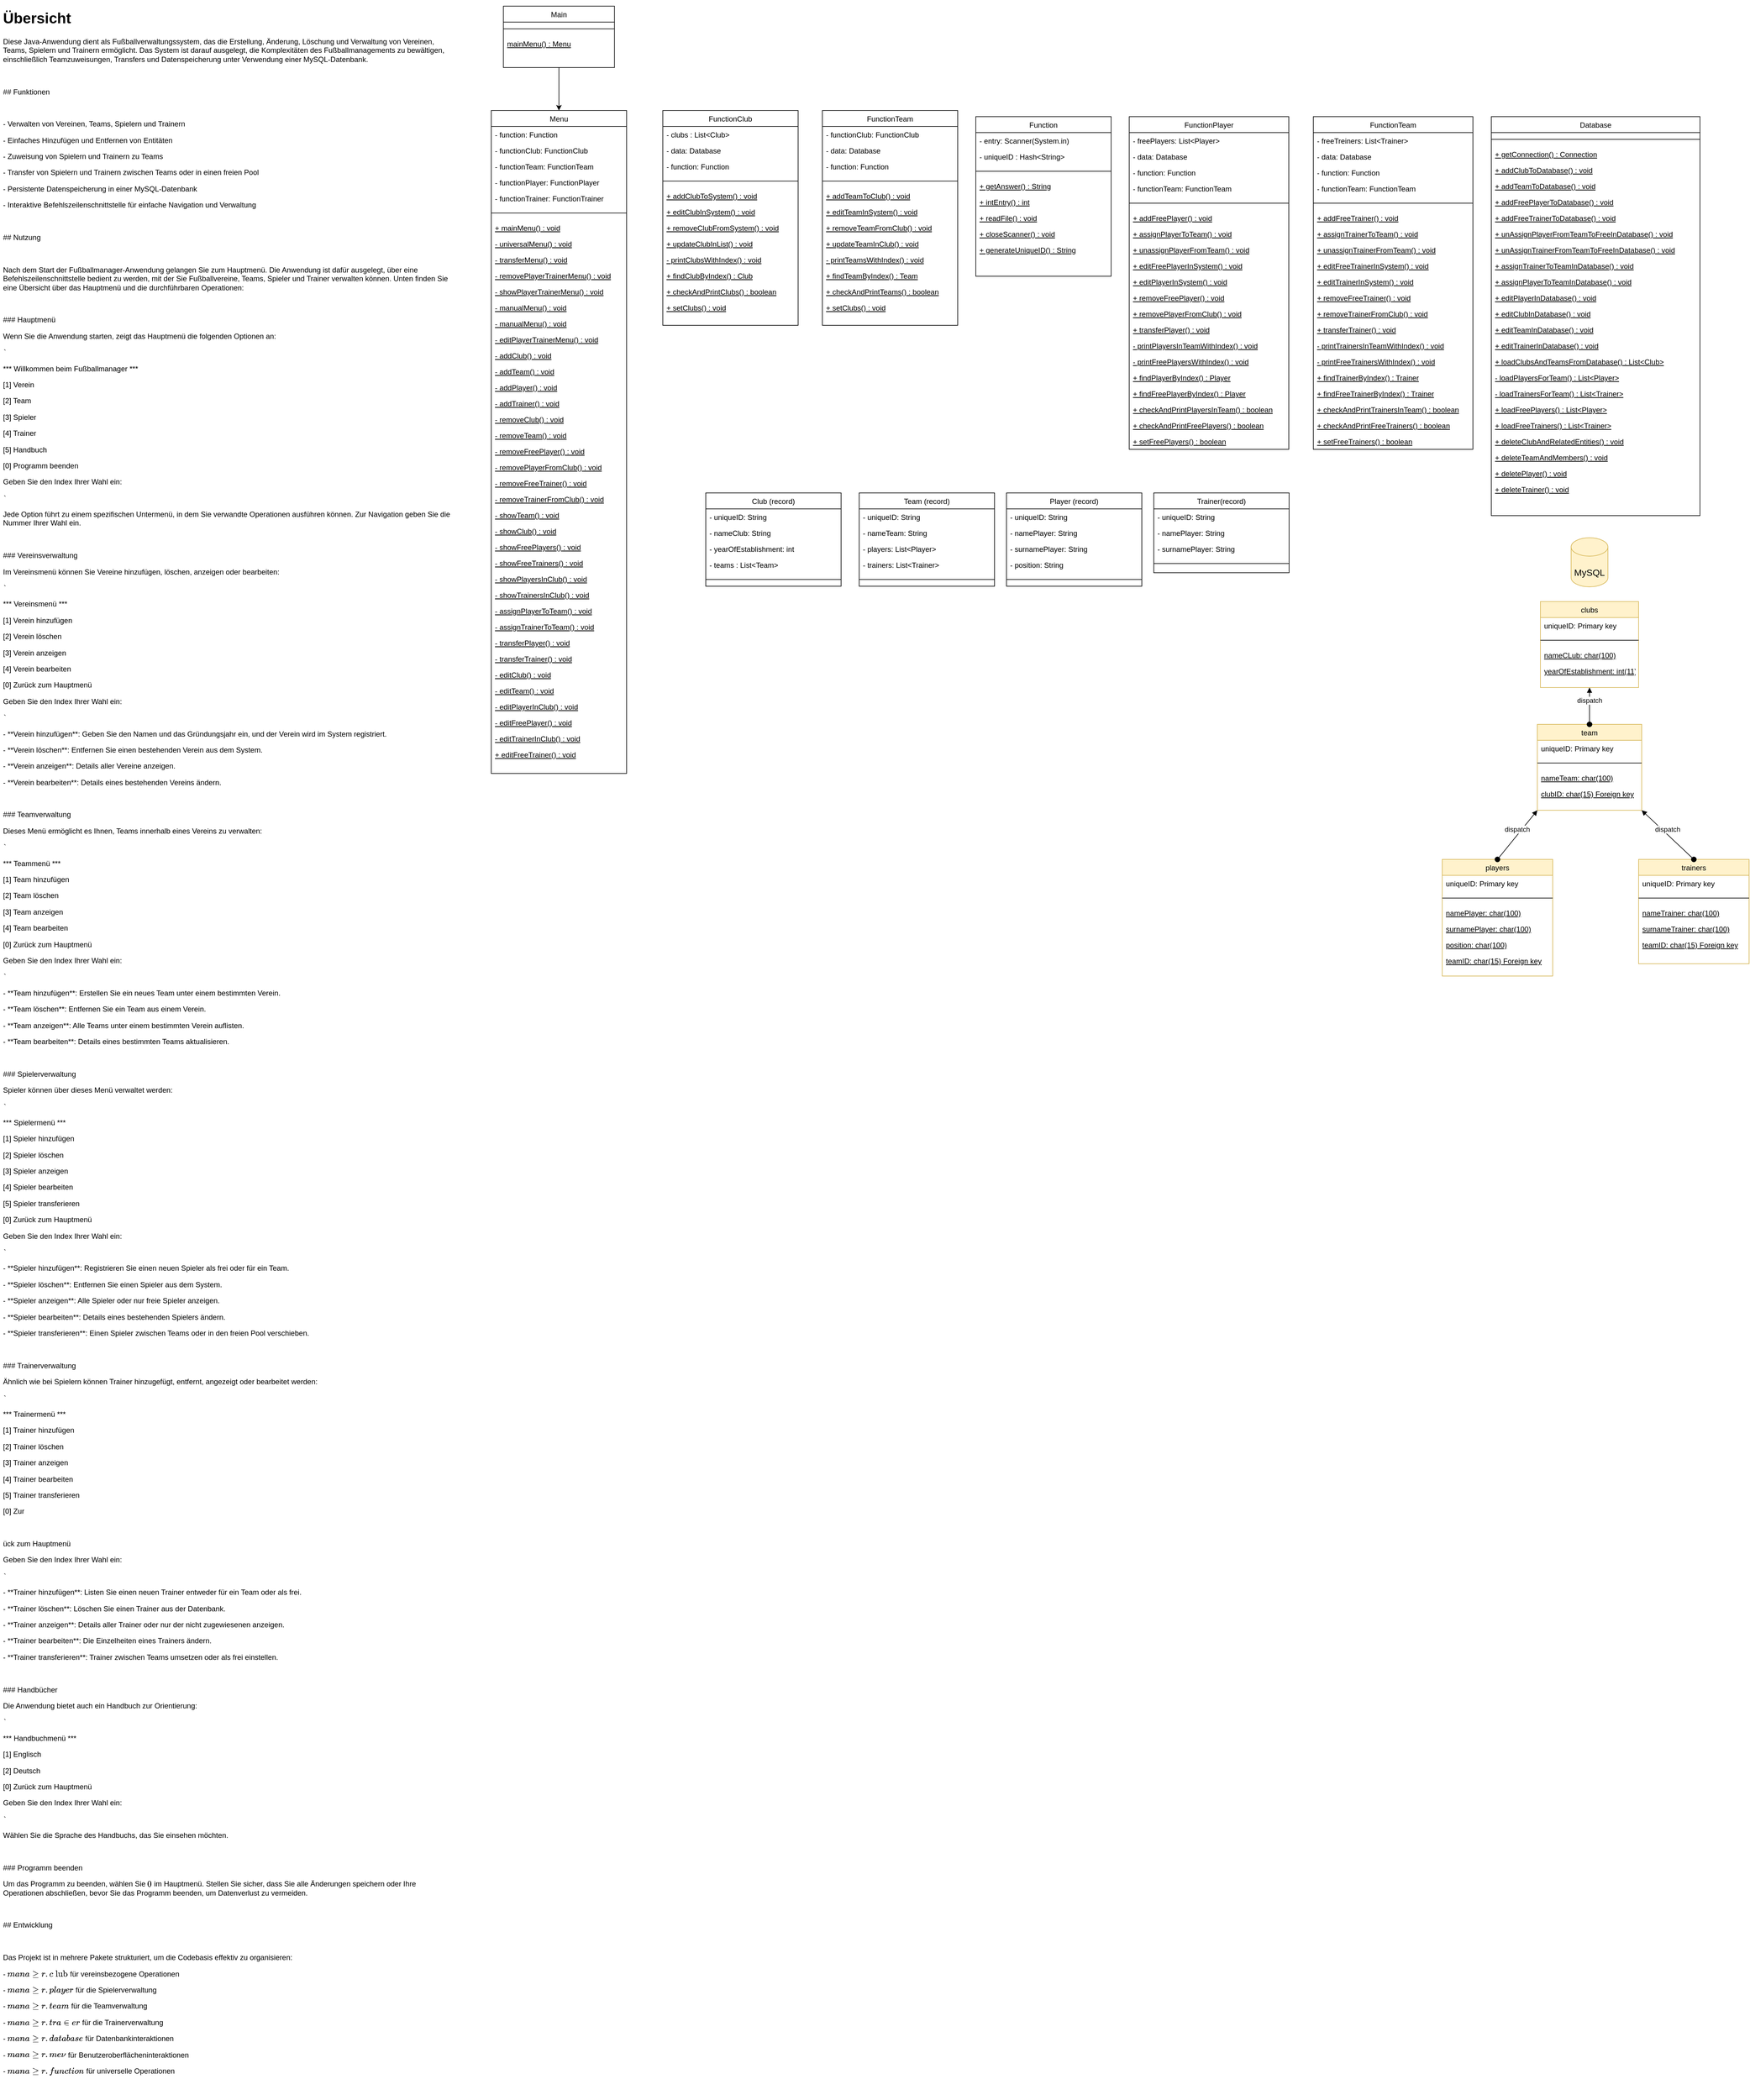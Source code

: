 <mxfile version="19.0.1" type="device"><diagram id="C5RBs43oDa-KdzZeNtuy" name="Page-1"><mxGraphModel dx="3422" dy="3941" grid="1" gridSize="10" guides="1" tooltips="1" connect="1" arrows="1" fold="1" page="1" pageScale="1" pageWidth="827" pageHeight="1169" math="0" shadow="0"><root><mxCell id="WIyWlLk6GJQsqaUBKTNV-0"/><mxCell id="WIyWlLk6GJQsqaUBKTNV-1" parent="WIyWlLk6GJQsqaUBKTNV-0"/><mxCell id="OFGmH5wcWxnB3_l4D18I-0" style="edgeStyle=orthogonalEdgeStyle;rounded=0;orthogonalLoop=1;jettySize=auto;html=1;exitX=0.5;exitY=1;exitDx=0;exitDy=0;entryX=0.5;entryY=0;entryDx=0;entryDy=0;" parent="WIyWlLk6GJQsqaUBKTNV-1" source="oHdnN9yk5x7I4lFdgS5e-0" target="oHdnN9yk5x7I4lFdgS5e-11" edge="1"><mxGeometry relative="1" as="geometry"/></mxCell><mxCell id="oHdnN9yk5x7I4lFdgS5e-0" value="Main" style="swimlane;fontStyle=0;align=center;verticalAlign=top;childLayout=stackLayout;horizontal=1;startSize=26;horizontalStack=0;resizeParent=1;resizeLast=0;collapsible=1;marginBottom=0;rounded=0;shadow=0;strokeWidth=1;" parent="WIyWlLk6GJQsqaUBKTNV-1" vertex="1"><mxGeometry x="270.25" y="-1530" width="181" height="100" as="geometry"><mxRectangle x="130" y="380" width="160" height="26" as="alternateBounds"/></mxGeometry></mxCell><mxCell id="oHdnN9yk5x7I4lFdgS5e-4" value="" style="line;html=1;strokeWidth=1;align=left;verticalAlign=middle;spacingTop=-1;spacingLeft=3;spacingRight=3;rotatable=0;labelPosition=right;points=[];portConstraint=eastwest;" parent="oHdnN9yk5x7I4lFdgS5e-0" vertex="1"><mxGeometry y="26" width="181" height="22" as="geometry"/></mxCell><mxCell id="oHdnN9yk5x7I4lFdgS5e-5" value="mainMenu() : Menu" style="text;align=left;verticalAlign=top;spacingLeft=4;spacingRight=4;overflow=hidden;rotatable=0;points=[[0,0.5],[1,0.5]];portConstraint=eastwest;fontStyle=4" parent="oHdnN9yk5x7I4lFdgS5e-0" vertex="1"><mxGeometry y="48" width="181" height="26" as="geometry"/></mxCell><mxCell id="oHdnN9yk5x7I4lFdgS5e-11" value="Menu" style="swimlane;fontStyle=0;align=center;verticalAlign=top;childLayout=stackLayout;horizontal=1;startSize=26;horizontalStack=0;resizeParent=1;resizeLast=0;collapsible=1;marginBottom=0;rounded=0;shadow=0;strokeWidth=1;" parent="WIyWlLk6GJQsqaUBKTNV-1" vertex="1"><mxGeometry x="250.5" y="-1360" width="220.5" height="1080" as="geometry"><mxRectangle x="130" y="380" width="160" height="26" as="alternateBounds"/></mxGeometry></mxCell><mxCell id="oHdnN9yk5x7I4lFdgS5e-22" value="- function: Function" style="text;align=left;verticalAlign=top;spacingLeft=4;spacingRight=4;overflow=hidden;rotatable=0;points=[[0,0.5],[1,0.5]];portConstraint=eastwest;" parent="oHdnN9yk5x7I4lFdgS5e-11" vertex="1"><mxGeometry y="26" width="220.5" height="26" as="geometry"/></mxCell><mxCell id="OFGmH5wcWxnB3_l4D18I-37" value="- functionClub: FunctionClub" style="text;align=left;verticalAlign=top;spacingLeft=4;spacingRight=4;overflow=hidden;rotatable=0;points=[[0,0.5],[1,0.5]];portConstraint=eastwest;" parent="oHdnN9yk5x7I4lFdgS5e-11" vertex="1"><mxGeometry y="52" width="220.5" height="26" as="geometry"/></mxCell><mxCell id="OFGmH5wcWxnB3_l4D18I-38" value="- functionTeam: FunctionTeam" style="text;align=left;verticalAlign=top;spacingLeft=4;spacingRight=4;overflow=hidden;rotatable=0;points=[[0,0.5],[1,0.5]];portConstraint=eastwest;" parent="oHdnN9yk5x7I4lFdgS5e-11" vertex="1"><mxGeometry y="78" width="220.5" height="26" as="geometry"/></mxCell><mxCell id="OFGmH5wcWxnB3_l4D18I-39" value="- functionPlayer: FunctionPlayer" style="text;align=left;verticalAlign=top;spacingLeft=4;spacingRight=4;overflow=hidden;rotatable=0;points=[[0,0.5],[1,0.5]];portConstraint=eastwest;" parent="oHdnN9yk5x7I4lFdgS5e-11" vertex="1"><mxGeometry y="104" width="220.5" height="26" as="geometry"/></mxCell><mxCell id="OFGmH5wcWxnB3_l4D18I-40" value="- functionTrainer: FunctionTrainer" style="text;align=left;verticalAlign=top;spacingLeft=4;spacingRight=4;overflow=hidden;rotatable=0;points=[[0,0.5],[1,0.5]];portConstraint=eastwest;" parent="oHdnN9yk5x7I4lFdgS5e-11" vertex="1"><mxGeometry y="130" width="220.5" height="26" as="geometry"/></mxCell><mxCell id="oHdnN9yk5x7I4lFdgS5e-15" value="" style="line;html=1;strokeWidth=1;align=left;verticalAlign=middle;spacingTop=-1;spacingLeft=3;spacingRight=3;rotatable=0;labelPosition=right;points=[];portConstraint=eastwest;" parent="oHdnN9yk5x7I4lFdgS5e-11" vertex="1"><mxGeometry y="156" width="220.5" height="22" as="geometry"/></mxCell><mxCell id="oHdnN9yk5x7I4lFdgS5e-16" value="+ mainMenu() : void" style="text;align=left;verticalAlign=top;spacingLeft=4;spacingRight=4;overflow=hidden;rotatable=0;points=[[0,0.5],[1,0.5]];portConstraint=eastwest;fontStyle=4" parent="oHdnN9yk5x7I4lFdgS5e-11" vertex="1"><mxGeometry y="178" width="220.5" height="26" as="geometry"/></mxCell><mxCell id="oHdnN9yk5x7I4lFdgS5e-17" value="- universalMenu() : void" style="text;align=left;verticalAlign=top;spacingLeft=4;spacingRight=4;overflow=hidden;rotatable=0;points=[[0,0.5],[1,0.5]];portConstraint=eastwest;fontStyle=4" parent="oHdnN9yk5x7I4lFdgS5e-11" vertex="1"><mxGeometry y="204" width="220.5" height="26" as="geometry"/></mxCell><mxCell id="OFGmH5wcWxnB3_l4D18I-41" value="- transferMenu() : void" style="text;align=left;verticalAlign=top;spacingLeft=4;spacingRight=4;overflow=hidden;rotatable=0;points=[[0,0.5],[1,0.5]];portConstraint=eastwest;fontStyle=4" parent="oHdnN9yk5x7I4lFdgS5e-11" vertex="1"><mxGeometry y="230" width="220.5" height="26" as="geometry"/></mxCell><mxCell id="OFGmH5wcWxnB3_l4D18I-42" value="- removePlayerTrainerMenu() : void" style="text;align=left;verticalAlign=top;spacingLeft=4;spacingRight=4;overflow=hidden;rotatable=0;points=[[0,0.5],[1,0.5]];portConstraint=eastwest;fontStyle=4" parent="oHdnN9yk5x7I4lFdgS5e-11" vertex="1"><mxGeometry y="256" width="220.5" height="26" as="geometry"/></mxCell><mxCell id="OFGmH5wcWxnB3_l4D18I-43" value="- showPlayerTrainerMenu() : void" style="text;align=left;verticalAlign=top;spacingLeft=4;spacingRight=4;overflow=hidden;rotatable=0;points=[[0,0.5],[1,0.5]];portConstraint=eastwest;fontStyle=4" parent="oHdnN9yk5x7I4lFdgS5e-11" vertex="1"><mxGeometry y="282" width="220.5" height="26" as="geometry"/></mxCell><mxCell id="OFGmH5wcWxnB3_l4D18I-44" value="- manualMenu() : void" style="text;align=left;verticalAlign=top;spacingLeft=4;spacingRight=4;overflow=hidden;rotatable=0;points=[[0,0.5],[1,0.5]];portConstraint=eastwest;fontStyle=4" parent="oHdnN9yk5x7I4lFdgS5e-11" vertex="1"><mxGeometry y="308" width="220.5" height="26" as="geometry"/></mxCell><mxCell id="OFGmH5wcWxnB3_l4D18I-45" value="- manualMenu() : void" style="text;align=left;verticalAlign=top;spacingLeft=4;spacingRight=4;overflow=hidden;rotatable=0;points=[[0,0.5],[1,0.5]];portConstraint=eastwest;fontStyle=4" parent="oHdnN9yk5x7I4lFdgS5e-11" vertex="1"><mxGeometry y="334" width="220.5" height="26" as="geometry"/></mxCell><mxCell id="dV_0zB-lFWhfcTOFXLFJ-0" value="- editPlayerTrainerMenu() : void" style="text;align=left;verticalAlign=top;spacingLeft=4;spacingRight=4;overflow=hidden;rotatable=0;points=[[0,0.5],[1,0.5]];portConstraint=eastwest;fontStyle=4" vertex="1" parent="oHdnN9yk5x7I4lFdgS5e-11"><mxGeometry y="360" width="220.5" height="26" as="geometry"/></mxCell><mxCell id="oHdnN9yk5x7I4lFdgS5e-18" value="- addClub() : void" style="text;align=left;verticalAlign=top;spacingLeft=4;spacingRight=4;overflow=hidden;rotatable=0;points=[[0,0.5],[1,0.5]];portConstraint=eastwest;fontStyle=4" parent="oHdnN9yk5x7I4lFdgS5e-11" vertex="1"><mxGeometry y="386" width="220.5" height="26" as="geometry"/></mxCell><mxCell id="oHdnN9yk5x7I4lFdgS5e-25" value="- addTeam() : void" style="text;align=left;verticalAlign=top;spacingLeft=4;spacingRight=4;overflow=hidden;rotatable=0;points=[[0,0.5],[1,0.5]];portConstraint=eastwest;fontStyle=4" parent="oHdnN9yk5x7I4lFdgS5e-11" vertex="1"><mxGeometry y="412" width="220.5" height="26" as="geometry"/></mxCell><mxCell id="oHdnN9yk5x7I4lFdgS5e-26" value="- addPlayer() : void" style="text;align=left;verticalAlign=top;spacingLeft=4;spacingRight=4;overflow=hidden;rotatable=0;points=[[0,0.5],[1,0.5]];portConstraint=eastwest;fontStyle=4" parent="oHdnN9yk5x7I4lFdgS5e-11" vertex="1"><mxGeometry y="438" width="220.5" height="26" as="geometry"/></mxCell><mxCell id="oHdnN9yk5x7I4lFdgS5e-27" value="- addTrainer() : void" style="text;align=left;verticalAlign=top;spacingLeft=4;spacingRight=4;overflow=hidden;rotatable=0;points=[[0,0.5],[1,0.5]];portConstraint=eastwest;fontStyle=4" parent="oHdnN9yk5x7I4lFdgS5e-11" vertex="1"><mxGeometry y="464" width="220.5" height="26" as="geometry"/></mxCell><mxCell id="oHdnN9yk5x7I4lFdgS5e-19" value="- removeClub() : void" style="text;align=left;verticalAlign=top;spacingLeft=4;spacingRight=4;overflow=hidden;rotatable=0;points=[[0,0.5],[1,0.5]];portConstraint=eastwest;fontStyle=4" parent="oHdnN9yk5x7I4lFdgS5e-11" vertex="1"><mxGeometry y="490" width="220.5" height="26" as="geometry"/></mxCell><mxCell id="oHdnN9yk5x7I4lFdgS5e-20" value="- removeTeam() : void" style="text;align=left;verticalAlign=top;spacingLeft=4;spacingRight=4;overflow=hidden;rotatable=0;points=[[0,0.5],[1,0.5]];portConstraint=eastwest;fontStyle=4" parent="oHdnN9yk5x7I4lFdgS5e-11" vertex="1"><mxGeometry y="516" width="220.5" height="26" as="geometry"/></mxCell><mxCell id="oHdnN9yk5x7I4lFdgS5e-28" value="- removeFreePlayer() : void" style="text;align=left;verticalAlign=top;spacingLeft=4;spacingRight=4;overflow=hidden;rotatable=0;points=[[0,0.5],[1,0.5]];portConstraint=eastwest;fontStyle=4" parent="oHdnN9yk5x7I4lFdgS5e-11" vertex="1"><mxGeometry y="542" width="220.5" height="26" as="geometry"/></mxCell><mxCell id="oHdnN9yk5x7I4lFdgS5e-29" value="- removePlayerFromClub() : void" style="text;align=left;verticalAlign=top;spacingLeft=4;spacingRight=4;overflow=hidden;rotatable=0;points=[[0,0.5],[1,0.5]];portConstraint=eastwest;fontStyle=4" parent="oHdnN9yk5x7I4lFdgS5e-11" vertex="1"><mxGeometry y="568" width="220.5" height="26" as="geometry"/></mxCell><mxCell id="oHdnN9yk5x7I4lFdgS5e-37" value="- removeFreeTrainer() : void" style="text;align=left;verticalAlign=top;spacingLeft=4;spacingRight=4;overflow=hidden;rotatable=0;points=[[0,0.5],[1,0.5]];portConstraint=eastwest;fontStyle=4" parent="oHdnN9yk5x7I4lFdgS5e-11" vertex="1"><mxGeometry y="594" width="220.5" height="26" as="geometry"/></mxCell><mxCell id="oHdnN9yk5x7I4lFdgS5e-38" value="- removeTrainerFromClub() : void" style="text;align=left;verticalAlign=top;spacingLeft=4;spacingRight=4;overflow=hidden;rotatable=0;points=[[0,0.5],[1,0.5]];portConstraint=eastwest;fontStyle=4" parent="oHdnN9yk5x7I4lFdgS5e-11" vertex="1"><mxGeometry y="620" width="220.5" height="26" as="geometry"/></mxCell><mxCell id="oHdnN9yk5x7I4lFdgS5e-39" value="- showTeam() : void" style="text;align=left;verticalAlign=top;spacingLeft=4;spacingRight=4;overflow=hidden;rotatable=0;points=[[0,0.5],[1,0.5]];portConstraint=eastwest;fontStyle=4" parent="oHdnN9yk5x7I4lFdgS5e-11" vertex="1"><mxGeometry y="646" width="220.5" height="26" as="geometry"/></mxCell><mxCell id="oHdnN9yk5x7I4lFdgS5e-30" value="- showClub() : void" style="text;align=left;verticalAlign=top;spacingLeft=4;spacingRight=4;overflow=hidden;rotatable=0;points=[[0,0.5],[1,0.5]];portConstraint=eastwest;fontStyle=4" parent="oHdnN9yk5x7I4lFdgS5e-11" vertex="1"><mxGeometry y="672" width="220.5" height="26" as="geometry"/></mxCell><mxCell id="oHdnN9yk5x7I4lFdgS5e-31" value="- showFreePlayers() : void" style="text;align=left;verticalAlign=top;spacingLeft=4;spacingRight=4;overflow=hidden;rotatable=0;points=[[0,0.5],[1,0.5]];portConstraint=eastwest;fontStyle=4" parent="oHdnN9yk5x7I4lFdgS5e-11" vertex="1"><mxGeometry y="698" width="220.5" height="26" as="geometry"/></mxCell><mxCell id="oHdnN9yk5x7I4lFdgS5e-32" value="- showFreeTrainers() : void" style="text;align=left;verticalAlign=top;spacingLeft=4;spacingRight=4;overflow=hidden;rotatable=0;points=[[0,0.5],[1,0.5]];portConstraint=eastwest;fontStyle=4" parent="oHdnN9yk5x7I4lFdgS5e-11" vertex="1"><mxGeometry y="724" width="220.5" height="26" as="geometry"/></mxCell><mxCell id="oHdnN9yk5x7I4lFdgS5e-33" value="- showPlayersInClub() : void" style="text;align=left;verticalAlign=top;spacingLeft=4;spacingRight=4;overflow=hidden;rotatable=0;points=[[0,0.5],[1,0.5]];portConstraint=eastwest;fontStyle=4" parent="oHdnN9yk5x7I4lFdgS5e-11" vertex="1"><mxGeometry y="750" width="220.5" height="26" as="geometry"/></mxCell><mxCell id="oHdnN9yk5x7I4lFdgS5e-34" value="- showTrainersInClub() : void" style="text;align=left;verticalAlign=top;spacingLeft=4;spacingRight=4;overflow=hidden;rotatable=0;points=[[0,0.5],[1,0.5]];portConstraint=eastwest;fontStyle=4" parent="oHdnN9yk5x7I4lFdgS5e-11" vertex="1"><mxGeometry y="776" width="220.5" height="26" as="geometry"/></mxCell><mxCell id="oHdnN9yk5x7I4lFdgS5e-35" value="- assignPlayerToTeam() : void" style="text;align=left;verticalAlign=top;spacingLeft=4;spacingRight=4;overflow=hidden;rotatable=0;points=[[0,0.5],[1,0.5]];portConstraint=eastwest;fontStyle=4" parent="oHdnN9yk5x7I4lFdgS5e-11" vertex="1"><mxGeometry y="802" width="220.5" height="26" as="geometry"/></mxCell><mxCell id="oHdnN9yk5x7I4lFdgS5e-36" value="- assignTrainerToTeam() : void" style="text;align=left;verticalAlign=top;spacingLeft=4;spacingRight=4;overflow=hidden;rotatable=0;points=[[0,0.5],[1,0.5]];portConstraint=eastwest;fontStyle=4" parent="oHdnN9yk5x7I4lFdgS5e-11" vertex="1"><mxGeometry y="828" width="220.5" height="26" as="geometry"/></mxCell><mxCell id="oHdnN9yk5x7I4lFdgS5e-40" value="- transferPlayer() : void" style="text;align=left;verticalAlign=top;spacingLeft=4;spacingRight=4;overflow=hidden;rotatable=0;points=[[0,0.5],[1,0.5]];portConstraint=eastwest;fontStyle=4" parent="oHdnN9yk5x7I4lFdgS5e-11" vertex="1"><mxGeometry y="854" width="220.5" height="26" as="geometry"/></mxCell><mxCell id="oHdnN9yk5x7I4lFdgS5e-41" value="- transferTrainer() : void" style="text;align=left;verticalAlign=top;spacingLeft=4;spacingRight=4;overflow=hidden;rotatable=0;points=[[0,0.5],[1,0.5]];portConstraint=eastwest;fontStyle=4" parent="oHdnN9yk5x7I4lFdgS5e-11" vertex="1"><mxGeometry y="880" width="220.5" height="26" as="geometry"/></mxCell><mxCell id="oHdnN9yk5x7I4lFdgS5e-42" value="- editClub() : void" style="text;align=left;verticalAlign=top;spacingLeft=4;spacingRight=4;overflow=hidden;rotatable=0;points=[[0,0.5],[1,0.5]];portConstraint=eastwest;fontStyle=4" parent="oHdnN9yk5x7I4lFdgS5e-11" vertex="1"><mxGeometry y="906" width="220.5" height="26" as="geometry"/></mxCell><mxCell id="oHdnN9yk5x7I4lFdgS5e-43" value="- editTeam() : void" style="text;align=left;verticalAlign=top;spacingLeft=4;spacingRight=4;overflow=hidden;rotatable=0;points=[[0,0.5],[1,0.5]];portConstraint=eastwest;fontStyle=4" parent="oHdnN9yk5x7I4lFdgS5e-11" vertex="1"><mxGeometry y="932" width="220.5" height="26" as="geometry"/></mxCell><mxCell id="oHdnN9yk5x7I4lFdgS5e-44" value="- editPlayerInClub() : void" style="text;align=left;verticalAlign=top;spacingLeft=4;spacingRight=4;overflow=hidden;rotatable=0;points=[[0,0.5],[1,0.5]];portConstraint=eastwest;fontStyle=4" parent="oHdnN9yk5x7I4lFdgS5e-11" vertex="1"><mxGeometry y="958" width="220.5" height="26" as="geometry"/></mxCell><mxCell id="oHdnN9yk5x7I4lFdgS5e-45" value="- editFreePlayer() : void" style="text;align=left;verticalAlign=top;spacingLeft=4;spacingRight=4;overflow=hidden;rotatable=0;points=[[0,0.5],[1,0.5]];portConstraint=eastwest;fontStyle=4" parent="oHdnN9yk5x7I4lFdgS5e-11" vertex="1"><mxGeometry y="984" width="220.5" height="26" as="geometry"/></mxCell><mxCell id="oHdnN9yk5x7I4lFdgS5e-46" value="- editTrainerInClub() : void" style="text;align=left;verticalAlign=top;spacingLeft=4;spacingRight=4;overflow=hidden;rotatable=0;points=[[0,0.5],[1,0.5]];portConstraint=eastwest;fontStyle=4" parent="oHdnN9yk5x7I4lFdgS5e-11" vertex="1"><mxGeometry y="1010" width="220.5" height="26" as="geometry"/></mxCell><mxCell id="oHdnN9yk5x7I4lFdgS5e-47" value="+ editFreeTrainer() : void" style="text;align=left;verticalAlign=top;spacingLeft=4;spacingRight=4;overflow=hidden;rotatable=0;points=[[0,0.5],[1,0.5]];portConstraint=eastwest;fontStyle=4" parent="oHdnN9yk5x7I4lFdgS5e-11" vertex="1"><mxGeometry y="1036" width="220.5" height="26" as="geometry"/></mxCell><mxCell id="oHdnN9yk5x7I4lFdgS5e-58" value="&lt;h1&gt;Übersicht&lt;/h1&gt;&lt;p&gt;Diese Java-Anwendung dient als Fußballverwaltungssystem, das die Erstellung, Änderung, Löschung und Verwaltung von Vereinen, Teams, Spielern und Trainern ermöglicht. Das System ist darauf ausgelegt, die Komplexitäten des Fußballmanagements zu bewältigen, einschließlich Teamzuweisungen, Transfers und Datenspeicherung unter Verwendung einer MySQL-Datenbank.&lt;/p&gt;&lt;p&gt;&lt;br&gt;&lt;/p&gt;&lt;p&gt;## Funktionen&lt;/p&gt;&lt;p&gt;&lt;br&gt;&lt;/p&gt;&lt;p&gt;- Verwalten von Vereinen, Teams, Spielern und Trainern&lt;/p&gt;&lt;p&gt;- Einfaches Hinzufügen und Entfernen von Entitäten&lt;/p&gt;&lt;p&gt;- Zuweisung von Spielern und Trainern zu Teams&lt;/p&gt;&lt;p&gt;- Transfer von Spielern und Trainern zwischen Teams oder in einen freien Pool&lt;/p&gt;&lt;p&gt;- Persistente Datenspeicherung in einer MySQL-Datenbank&lt;/p&gt;&lt;p&gt;- Interaktive Befehlszeilenschnittstelle für einfache Navigation und Verwaltung&lt;/p&gt;&lt;p&gt;&lt;br&gt;&lt;/p&gt;&lt;p&gt;## Nutzung&lt;/p&gt;&lt;p&gt;&lt;br&gt;&lt;/p&gt;&lt;p&gt;Nach dem Start der Fußballmanager-Anwendung gelangen Sie zum Hauptmenü. Die Anwendung ist dafür ausgelegt, über eine Befehlszeilenschnittstelle bedient zu werden, mit der Sie Fußballvereine, Teams, Spieler und Trainer verwalten können. Unten finden Sie eine Übersicht über das Hauptmenü und die durchführbaren Operationen:&lt;/p&gt;&lt;p&gt;&lt;br&gt;&lt;/p&gt;&lt;p&gt;### Hauptmenü&lt;/p&gt;&lt;p&gt;Wenn Sie die Anwendung starten, zeigt das Hauptmenü die folgenden Optionen an:&lt;/p&gt;&lt;p&gt;```&lt;/p&gt;&lt;p&gt;*** Willkommen beim Fußballmanager ***&lt;/p&gt;&lt;p&gt;[1] Verein&lt;/p&gt;&lt;p&gt;[2] Team&lt;/p&gt;&lt;p&gt;[3] Spieler&lt;/p&gt;&lt;p&gt;[4] Trainer&lt;/p&gt;&lt;p&gt;[5] Handbuch&lt;/p&gt;&lt;p&gt;[0] Programm beenden&lt;/p&gt;&lt;p&gt;Geben Sie den Index Ihrer Wahl ein:&lt;/p&gt;&lt;p&gt;```&lt;/p&gt;&lt;p&gt;Jede Option führt zu einem spezifischen Untermenü, in dem Sie verwandte Operationen ausführen können. Zur Navigation geben Sie die Nummer Ihrer Wahl ein.&lt;/p&gt;&lt;p&gt;&lt;br&gt;&lt;/p&gt;&lt;p&gt;### Vereinsverwaltung&lt;/p&gt;&lt;p&gt;Im Vereinsmenü können Sie Vereine hinzufügen, löschen, anzeigen oder bearbeiten:&lt;/p&gt;&lt;p&gt;```&lt;/p&gt;&lt;p&gt;*** Vereinsmenü ***&lt;/p&gt;&lt;p&gt;[1] Verein hinzufügen&lt;/p&gt;&lt;p&gt;[2] Verein löschen&lt;/p&gt;&lt;p&gt;[3] Verein anzeigen&lt;/p&gt;&lt;p&gt;[4] Verein bearbeiten&lt;/p&gt;&lt;p&gt;[0] Zurück zum Hauptmenü&lt;/p&gt;&lt;p&gt;Geben Sie den Index Ihrer Wahl ein:&lt;/p&gt;&lt;p&gt;```&lt;/p&gt;&lt;p&gt;- **Verein hinzufügen**: Geben Sie den Namen und das Gründungsjahr ein, und der Verein wird im System registriert.&lt;/p&gt;&lt;p&gt;- **Verein löschen**: Entfernen Sie einen bestehenden Verein aus dem System.&lt;/p&gt;&lt;p&gt;- **Verein anzeigen**: Details aller Vereine anzeigen.&lt;/p&gt;&lt;p&gt;- **Verein bearbeiten**: Details eines bestehenden Vereins ändern.&lt;/p&gt;&lt;p&gt;&lt;br&gt;&lt;/p&gt;&lt;p&gt;### Teamverwaltung&lt;/p&gt;&lt;p&gt;Dieses Menü ermöglicht es Ihnen, Teams innerhalb eines Vereins zu verwalten:&lt;/p&gt;&lt;p&gt;```&lt;/p&gt;&lt;p&gt;*** Teammenü ***&lt;/p&gt;&lt;p&gt;[1] Team hinzufügen&lt;/p&gt;&lt;p&gt;[2] Team löschen&lt;/p&gt;&lt;p&gt;[3] Team anzeigen&lt;/p&gt;&lt;p&gt;[4] Team bearbeiten&lt;/p&gt;&lt;p&gt;[0] Zurück zum Hauptmenü&lt;/p&gt;&lt;p&gt;Geben Sie den Index Ihrer Wahl ein:&lt;/p&gt;&lt;p&gt;```&lt;/p&gt;&lt;p&gt;- **Team hinzufügen**: Erstellen Sie ein neues Team unter einem bestimmten Verein.&lt;/p&gt;&lt;p&gt;- **Team löschen**: Entfernen Sie ein Team aus einem Verein.&lt;/p&gt;&lt;p&gt;- **Team anzeigen**: Alle Teams unter einem bestimmten Verein auflisten.&lt;/p&gt;&lt;p&gt;- **Team bearbeiten**: Details eines bestimmten Teams aktualisieren.&lt;/p&gt;&lt;p&gt;&lt;br&gt;&lt;/p&gt;&lt;p&gt;### Spielerverwaltung&lt;/p&gt;&lt;p&gt;Spieler können über dieses Menü verwaltet werden:&lt;/p&gt;&lt;p&gt;```&lt;/p&gt;&lt;p&gt;*** Spielermenü ***&lt;/p&gt;&lt;p&gt;[1] Spieler hinzufügen&lt;/p&gt;&lt;p&gt;[2] Spieler löschen&lt;/p&gt;&lt;p&gt;[3] Spieler anzeigen&lt;/p&gt;&lt;p&gt;[4] Spieler bearbeiten&lt;/p&gt;&lt;p&gt;[5] Spieler transferieren&lt;/p&gt;&lt;p&gt;[0] Zurück zum Hauptmenü&lt;/p&gt;&lt;p&gt;Geben Sie den Index Ihrer Wahl ein:&lt;/p&gt;&lt;p&gt;```&lt;/p&gt;&lt;p&gt;- **Spieler hinzufügen**: Registrieren Sie einen neuen Spieler als frei oder für ein Team.&lt;/p&gt;&lt;p&gt;- **Spieler löschen**: Entfernen Sie einen Spieler aus dem System.&lt;/p&gt;&lt;p&gt;- **Spieler anzeigen**: Alle Spieler oder nur freie Spieler anzeigen.&lt;/p&gt;&lt;p&gt;- **Spieler bearbeiten**: Details eines bestehenden Spielers ändern.&lt;/p&gt;&lt;p&gt;- **Spieler transferieren**: Einen Spieler zwischen Teams oder in den freien Pool verschieben.&lt;/p&gt;&lt;p&gt;&lt;br&gt;&lt;/p&gt;&lt;p&gt;### Trainerverwaltung&lt;/p&gt;&lt;p&gt;Ähnlich wie bei Spielern können Trainer hinzugefügt, entfernt, angezeigt oder bearbeitet werden:&lt;/p&gt;&lt;p&gt;```&lt;/p&gt;&lt;p&gt;*** Trainermenü ***&lt;/p&gt;&lt;p&gt;[1] Trainer hinzufügen&lt;/p&gt;&lt;p&gt;[2] Trainer löschen&lt;/p&gt;&lt;p&gt;[3] Trainer anzeigen&lt;/p&gt;&lt;p&gt;[4] Trainer bearbeiten&lt;/p&gt;&lt;p&gt;[5] Trainer transferieren&lt;/p&gt;&lt;p&gt;[0] Zur&lt;/p&gt;&lt;p&gt;&lt;br&gt;&lt;/p&gt;&lt;p&gt;ück zum Hauptmenü&lt;/p&gt;&lt;p&gt;Geben Sie den Index Ihrer Wahl ein:&lt;/p&gt;&lt;p&gt;```&lt;/p&gt;&lt;p&gt;- **Trainer hinzufügen**: Listen Sie einen neuen Trainer entweder für ein Team oder als frei.&lt;/p&gt;&lt;p&gt;- **Trainer löschen**: Löschen Sie einen Trainer aus der Datenbank.&lt;/p&gt;&lt;p&gt;- **Trainer anzeigen**: Details aller Trainer oder nur der nicht zugewiesenen anzeigen.&lt;/p&gt;&lt;p&gt;- **Trainer bearbeiten**: Die Einzelheiten eines Trainers ändern.&lt;/p&gt;&lt;p&gt;- **Trainer transferieren**: Trainer zwischen Teams umsetzen oder als frei einstellen.&lt;/p&gt;&lt;p&gt;&lt;br&gt;&lt;/p&gt;&lt;p&gt;### Handbücher&lt;/p&gt;&lt;p&gt;Die Anwendung bietet auch ein Handbuch zur Orientierung:&lt;/p&gt;&lt;p&gt;```&lt;/p&gt;&lt;p&gt;*** Handbuchmenü ***&lt;/p&gt;&lt;p&gt;[1] Englisch&lt;/p&gt;&lt;p&gt;[2] Deutsch&lt;/p&gt;&lt;p&gt;[0] Zurück zum Hauptmenü&lt;/p&gt;&lt;p&gt;Geben Sie den Index Ihrer Wahl ein:&lt;/p&gt;&lt;p&gt;```&lt;/p&gt;&lt;p&gt;Wählen Sie die Sprache des Handbuchs, das Sie einsehen möchten.&lt;/p&gt;&lt;p&gt;&lt;br&gt;&lt;/p&gt;&lt;p&gt;### Programm beenden&lt;/p&gt;&lt;p&gt;Um das Programm zu beenden, wählen Sie `0` im Hauptmenü. Stellen Sie sicher, dass Sie alle Änderungen speichern oder Ihre Operationen abschließen, bevor Sie das Programm beenden, um Datenverlust zu vermeiden.&lt;/p&gt;&lt;p&gt;&lt;br&gt;&lt;/p&gt;&lt;p&gt;## Entwicklung&lt;/p&gt;&lt;p&gt;&lt;br&gt;&lt;/p&gt;&lt;p&gt;Das Projekt ist in mehrere Pakete strukturiert, um die Codebasis effektiv zu organisieren:&lt;/p&gt;&lt;p&gt;- `manager.club` für vereinsbezogene Operationen&lt;/p&gt;&lt;p&gt;- `manager.player` für die Spielerverwaltung&lt;/p&gt;&lt;p&gt;- `manager.team` für die Teamverwaltung&lt;/p&gt;&lt;p&gt;- `manager.trainer` für die Trainerverwaltung&lt;/p&gt;&lt;p&gt;- `manager.database` für Datenbankinteraktionen&lt;/p&gt;&lt;p&gt;- `manager.menu` für Benutzeroberflächeninteraktionen&lt;/p&gt;&lt;p&gt;- `manager.function` für universelle Operationen&lt;/p&gt;&lt;p&gt;&lt;br&gt;&lt;/p&gt;" style="text;html=1;strokeColor=none;fillColor=none;spacing=5;spacingTop=-20;whiteSpace=wrap;overflow=hidden;rounded=0;" parent="WIyWlLk6GJQsqaUBKTNV-1" vertex="1"><mxGeometry x="-550" y="-1530" width="750" height="3410" as="geometry"/></mxCell><mxCell id="OFGmH5wcWxnB3_l4D18I-1" value="FunctionClub" style="swimlane;fontStyle=0;align=center;verticalAlign=top;childLayout=stackLayout;horizontal=1;startSize=26;horizontalStack=0;resizeParent=1;resizeLast=0;collapsible=1;marginBottom=0;rounded=0;shadow=0;strokeWidth=1;" parent="WIyWlLk6GJQsqaUBKTNV-1" vertex="1"><mxGeometry x="530" y="-1360" width="220.5" height="350" as="geometry"><mxRectangle x="130" y="380" width="160" height="26" as="alternateBounds"/></mxGeometry></mxCell><mxCell id="OFGmH5wcWxnB3_l4D18I-2" value="- clubs : List&lt;Club&gt;" style="text;align=left;verticalAlign=top;spacingLeft=4;spacingRight=4;overflow=hidden;rotatable=0;points=[[0,0.5],[1,0.5]];portConstraint=eastwest;" parent="OFGmH5wcWxnB3_l4D18I-1" vertex="1"><mxGeometry y="26" width="220.5" height="26" as="geometry"/></mxCell><mxCell id="OFGmH5wcWxnB3_l4D18I-3" value="- data: Database" style="text;align=left;verticalAlign=top;spacingLeft=4;spacingRight=4;overflow=hidden;rotatable=0;points=[[0,0.5],[1,0.5]];portConstraint=eastwest;" parent="OFGmH5wcWxnB3_l4D18I-1" vertex="1"><mxGeometry y="52" width="220.5" height="26" as="geometry"/></mxCell><mxCell id="OFGmH5wcWxnB3_l4D18I-4" value="- function: Function" style="text;align=left;verticalAlign=top;spacingLeft=4;spacingRight=4;overflow=hidden;rotatable=0;points=[[0,0.5],[1,0.5]];portConstraint=eastwest;" parent="OFGmH5wcWxnB3_l4D18I-1" vertex="1"><mxGeometry y="78" width="220.5" height="26" as="geometry"/></mxCell><mxCell id="OFGmH5wcWxnB3_l4D18I-5" value="" style="line;html=1;strokeWidth=1;align=left;verticalAlign=middle;spacingTop=-1;spacingLeft=3;spacingRight=3;rotatable=0;labelPosition=right;points=[];portConstraint=eastwest;" parent="OFGmH5wcWxnB3_l4D18I-1" vertex="1"><mxGeometry y="104" width="220.5" height="22" as="geometry"/></mxCell><mxCell id="OFGmH5wcWxnB3_l4D18I-6" value="+ addClubToSystem() : void" style="text;align=left;verticalAlign=top;spacingLeft=4;spacingRight=4;overflow=hidden;rotatable=0;points=[[0,0.5],[1,0.5]];portConstraint=eastwest;fontStyle=4" parent="OFGmH5wcWxnB3_l4D18I-1" vertex="1"><mxGeometry y="126" width="220.5" height="26" as="geometry"/></mxCell><mxCell id="OFGmH5wcWxnB3_l4D18I-7" value="+ editClubInSystem() : void" style="text;align=left;verticalAlign=top;spacingLeft=4;spacingRight=4;overflow=hidden;rotatable=0;points=[[0,0.5],[1,0.5]];portConstraint=eastwest;fontStyle=4" parent="OFGmH5wcWxnB3_l4D18I-1" vertex="1"><mxGeometry y="152" width="220.5" height="26" as="geometry"/></mxCell><mxCell id="OFGmH5wcWxnB3_l4D18I-8" value="+ removeClubFromSystem() : void" style="text;align=left;verticalAlign=top;spacingLeft=4;spacingRight=4;overflow=hidden;rotatable=0;points=[[0,0.5],[1,0.5]];portConstraint=eastwest;fontStyle=4" parent="OFGmH5wcWxnB3_l4D18I-1" vertex="1"><mxGeometry y="178" width="220.5" height="26" as="geometry"/></mxCell><mxCell id="OFGmH5wcWxnB3_l4D18I-9" value="+ updateClubInList() : void" style="text;align=left;verticalAlign=top;spacingLeft=4;spacingRight=4;overflow=hidden;rotatable=0;points=[[0,0.5],[1,0.5]];portConstraint=eastwest;fontStyle=4" parent="OFGmH5wcWxnB3_l4D18I-1" vertex="1"><mxGeometry y="204" width="220.5" height="26" as="geometry"/></mxCell><mxCell id="OFGmH5wcWxnB3_l4D18I-10" value="- printClubsWithIndex() : void" style="text;align=left;verticalAlign=top;spacingLeft=4;spacingRight=4;overflow=hidden;rotatable=0;points=[[0,0.5],[1,0.5]];portConstraint=eastwest;fontStyle=4" parent="OFGmH5wcWxnB3_l4D18I-1" vertex="1"><mxGeometry y="230" width="220.5" height="26" as="geometry"/></mxCell><mxCell id="OFGmH5wcWxnB3_l4D18I-11" value="+ findClubByIndex() : Club" style="text;align=left;verticalAlign=top;spacingLeft=4;spacingRight=4;overflow=hidden;rotatable=0;points=[[0,0.5],[1,0.5]];portConstraint=eastwest;fontStyle=4" parent="OFGmH5wcWxnB3_l4D18I-1" vertex="1"><mxGeometry y="256" width="220.5" height="26" as="geometry"/></mxCell><mxCell id="OFGmH5wcWxnB3_l4D18I-12" value="+ checkAndPrintClubs() : boolean" style="text;align=left;verticalAlign=top;spacingLeft=4;spacingRight=4;overflow=hidden;rotatable=0;points=[[0,0.5],[1,0.5]];portConstraint=eastwest;fontStyle=4" parent="OFGmH5wcWxnB3_l4D18I-1" vertex="1"><mxGeometry y="282" width="220.5" height="26" as="geometry"/></mxCell><mxCell id="OFGmH5wcWxnB3_l4D18I-13" value="+ setClubs() : void" style="text;align=left;verticalAlign=top;spacingLeft=4;spacingRight=4;overflow=hidden;rotatable=0;points=[[0,0.5],[1,0.5]];portConstraint=eastwest;fontStyle=4" parent="OFGmH5wcWxnB3_l4D18I-1" vertex="1"><mxGeometry y="308" width="220.5" height="26" as="geometry"/></mxCell><mxCell id="dV_0zB-lFWhfcTOFXLFJ-1" value="FunctionTeam" style="swimlane;fontStyle=0;align=center;verticalAlign=top;childLayout=stackLayout;horizontal=1;startSize=26;horizontalStack=0;resizeParent=1;resizeLast=0;collapsible=1;marginBottom=0;rounded=0;shadow=0;strokeWidth=1;" vertex="1" parent="WIyWlLk6GJQsqaUBKTNV-1"><mxGeometry x="790" y="-1360" width="220.5" height="350" as="geometry"><mxRectangle x="130" y="380" width="160" height="26" as="alternateBounds"/></mxGeometry></mxCell><mxCell id="dV_0zB-lFWhfcTOFXLFJ-2" value="- functionClub: FunctionClub" style="text;align=left;verticalAlign=top;spacingLeft=4;spacingRight=4;overflow=hidden;rotatable=0;points=[[0,0.5],[1,0.5]];portConstraint=eastwest;" vertex="1" parent="dV_0zB-lFWhfcTOFXLFJ-1"><mxGeometry y="26" width="220.5" height="26" as="geometry"/></mxCell><mxCell id="dV_0zB-lFWhfcTOFXLFJ-3" value="- data: Database" style="text;align=left;verticalAlign=top;spacingLeft=4;spacingRight=4;overflow=hidden;rotatable=0;points=[[0,0.5],[1,0.5]];portConstraint=eastwest;" vertex="1" parent="dV_0zB-lFWhfcTOFXLFJ-1"><mxGeometry y="52" width="220.5" height="26" as="geometry"/></mxCell><mxCell id="dV_0zB-lFWhfcTOFXLFJ-4" value="- function: Function" style="text;align=left;verticalAlign=top;spacingLeft=4;spacingRight=4;overflow=hidden;rotatable=0;points=[[0,0.5],[1,0.5]];portConstraint=eastwest;" vertex="1" parent="dV_0zB-lFWhfcTOFXLFJ-1"><mxGeometry y="78" width="220.5" height="26" as="geometry"/></mxCell><mxCell id="dV_0zB-lFWhfcTOFXLFJ-5" value="" style="line;html=1;strokeWidth=1;align=left;verticalAlign=middle;spacingTop=-1;spacingLeft=3;spacingRight=3;rotatable=0;labelPosition=right;points=[];portConstraint=eastwest;" vertex="1" parent="dV_0zB-lFWhfcTOFXLFJ-1"><mxGeometry y="104" width="220.5" height="22" as="geometry"/></mxCell><mxCell id="dV_0zB-lFWhfcTOFXLFJ-6" value="+ addTeamToClub() : void" style="text;align=left;verticalAlign=top;spacingLeft=4;spacingRight=4;overflow=hidden;rotatable=0;points=[[0,0.5],[1,0.5]];portConstraint=eastwest;fontStyle=4" vertex="1" parent="dV_0zB-lFWhfcTOFXLFJ-1"><mxGeometry y="126" width="220.5" height="26" as="geometry"/></mxCell><mxCell id="dV_0zB-lFWhfcTOFXLFJ-7" value="+ editTeamInSystem() : void" style="text;align=left;verticalAlign=top;spacingLeft=4;spacingRight=4;overflow=hidden;rotatable=0;points=[[0,0.5],[1,0.5]];portConstraint=eastwest;fontStyle=4" vertex="1" parent="dV_0zB-lFWhfcTOFXLFJ-1"><mxGeometry y="152" width="220.5" height="26" as="geometry"/></mxCell><mxCell id="dV_0zB-lFWhfcTOFXLFJ-8" value="+ removeTeamFromClub() : void" style="text;align=left;verticalAlign=top;spacingLeft=4;spacingRight=4;overflow=hidden;rotatable=0;points=[[0,0.5],[1,0.5]];portConstraint=eastwest;fontStyle=4" vertex="1" parent="dV_0zB-lFWhfcTOFXLFJ-1"><mxGeometry y="178" width="220.5" height="26" as="geometry"/></mxCell><mxCell id="dV_0zB-lFWhfcTOFXLFJ-9" value="+ updateTeamInClub() : void" style="text;align=left;verticalAlign=top;spacingLeft=4;spacingRight=4;overflow=hidden;rotatable=0;points=[[0,0.5],[1,0.5]];portConstraint=eastwest;fontStyle=4" vertex="1" parent="dV_0zB-lFWhfcTOFXLFJ-1"><mxGeometry y="204" width="220.5" height="26" as="geometry"/></mxCell><mxCell id="dV_0zB-lFWhfcTOFXLFJ-10" value="- printTeamsWithIndex() : void" style="text;align=left;verticalAlign=top;spacingLeft=4;spacingRight=4;overflow=hidden;rotatable=0;points=[[0,0.5],[1,0.5]];portConstraint=eastwest;fontStyle=4" vertex="1" parent="dV_0zB-lFWhfcTOFXLFJ-1"><mxGeometry y="230" width="220.5" height="26" as="geometry"/></mxCell><mxCell id="dV_0zB-lFWhfcTOFXLFJ-11" value="+ findTeamByIndex() : Team" style="text;align=left;verticalAlign=top;spacingLeft=4;spacingRight=4;overflow=hidden;rotatable=0;points=[[0,0.5],[1,0.5]];portConstraint=eastwest;fontStyle=4" vertex="1" parent="dV_0zB-lFWhfcTOFXLFJ-1"><mxGeometry y="256" width="220.5" height="26" as="geometry"/></mxCell><mxCell id="dV_0zB-lFWhfcTOFXLFJ-12" value="+ checkAndPrintTeams() : boolean" style="text;align=left;verticalAlign=top;spacingLeft=4;spacingRight=4;overflow=hidden;rotatable=0;points=[[0,0.5],[1,0.5]];portConstraint=eastwest;fontStyle=4" vertex="1" parent="dV_0zB-lFWhfcTOFXLFJ-1"><mxGeometry y="282" width="220.5" height="26" as="geometry"/></mxCell><mxCell id="dV_0zB-lFWhfcTOFXLFJ-13" value="+ setClubs() : void" style="text;align=left;verticalAlign=top;spacingLeft=4;spacingRight=4;overflow=hidden;rotatable=0;points=[[0,0.5],[1,0.5]];portConstraint=eastwest;fontStyle=4" vertex="1" parent="dV_0zB-lFWhfcTOFXLFJ-1"><mxGeometry y="308" width="220.5" height="26" as="geometry"/></mxCell><mxCell id="dV_0zB-lFWhfcTOFXLFJ-14" value="Function" style="swimlane;fontStyle=0;align=center;verticalAlign=top;childLayout=stackLayout;horizontal=1;startSize=26;horizontalStack=0;resizeParent=1;resizeLast=0;collapsible=1;marginBottom=0;rounded=0;shadow=0;strokeWidth=1;" vertex="1" parent="WIyWlLk6GJQsqaUBKTNV-1"><mxGeometry x="1040" y="-1350" width="220.5" height="260" as="geometry"><mxRectangle x="130" y="380" width="160" height="26" as="alternateBounds"/></mxGeometry></mxCell><mxCell id="dV_0zB-lFWhfcTOFXLFJ-15" value="- entry: Scanner(System.in)" style="text;align=left;verticalAlign=top;spacingLeft=4;spacingRight=4;overflow=hidden;rotatable=0;points=[[0,0.5],[1,0.5]];portConstraint=eastwest;" vertex="1" parent="dV_0zB-lFWhfcTOFXLFJ-14"><mxGeometry y="26" width="220.5" height="26" as="geometry"/></mxCell><mxCell id="dV_0zB-lFWhfcTOFXLFJ-16" value="- uniqueID : Hash&lt;String&gt;" style="text;align=left;verticalAlign=top;spacingLeft=4;spacingRight=4;overflow=hidden;rotatable=0;points=[[0,0.5],[1,0.5]];portConstraint=eastwest;" vertex="1" parent="dV_0zB-lFWhfcTOFXLFJ-14"><mxGeometry y="52" width="220.5" height="26" as="geometry"/></mxCell><mxCell id="dV_0zB-lFWhfcTOFXLFJ-18" value="" style="line;html=1;strokeWidth=1;align=left;verticalAlign=middle;spacingTop=-1;spacingLeft=3;spacingRight=3;rotatable=0;labelPosition=right;points=[];portConstraint=eastwest;" vertex="1" parent="dV_0zB-lFWhfcTOFXLFJ-14"><mxGeometry y="78" width="220.5" height="22" as="geometry"/></mxCell><mxCell id="dV_0zB-lFWhfcTOFXLFJ-19" value="+ getAnswer() : String" style="text;align=left;verticalAlign=top;spacingLeft=4;spacingRight=4;overflow=hidden;rotatable=0;points=[[0,0.5],[1,0.5]];portConstraint=eastwest;fontStyle=4" vertex="1" parent="dV_0zB-lFWhfcTOFXLFJ-14"><mxGeometry y="100" width="220.5" height="26" as="geometry"/></mxCell><mxCell id="dV_0zB-lFWhfcTOFXLFJ-20" value="+ intEntry() : int" style="text;align=left;verticalAlign=top;spacingLeft=4;spacingRight=4;overflow=hidden;rotatable=0;points=[[0,0.5],[1,0.5]];portConstraint=eastwest;fontStyle=4" vertex="1" parent="dV_0zB-lFWhfcTOFXLFJ-14"><mxGeometry y="126" width="220.5" height="26" as="geometry"/></mxCell><mxCell id="dV_0zB-lFWhfcTOFXLFJ-21" value="+ readFile() : void" style="text;align=left;verticalAlign=top;spacingLeft=4;spacingRight=4;overflow=hidden;rotatable=0;points=[[0,0.5],[1,0.5]];portConstraint=eastwest;fontStyle=4" vertex="1" parent="dV_0zB-lFWhfcTOFXLFJ-14"><mxGeometry y="152" width="220.5" height="26" as="geometry"/></mxCell><mxCell id="dV_0zB-lFWhfcTOFXLFJ-22" value="+ closeScanner() : void" style="text;align=left;verticalAlign=top;spacingLeft=4;spacingRight=4;overflow=hidden;rotatable=0;points=[[0,0.5],[1,0.5]];portConstraint=eastwest;fontStyle=4" vertex="1" parent="dV_0zB-lFWhfcTOFXLFJ-14"><mxGeometry y="178" width="220.5" height="26" as="geometry"/></mxCell><mxCell id="dV_0zB-lFWhfcTOFXLFJ-23" value="+ generateUniqueID() : String" style="text;align=left;verticalAlign=top;spacingLeft=4;spacingRight=4;overflow=hidden;rotatable=0;points=[[0,0.5],[1,0.5]];portConstraint=eastwest;fontStyle=4" vertex="1" parent="dV_0zB-lFWhfcTOFXLFJ-14"><mxGeometry y="204" width="220.5" height="26" as="geometry"/></mxCell><mxCell id="dV_0zB-lFWhfcTOFXLFJ-27" value="FunctionPlayer" style="swimlane;fontStyle=0;align=center;verticalAlign=top;childLayout=stackLayout;horizontal=1;startSize=26;horizontalStack=0;resizeParent=1;resizeLast=0;collapsible=1;marginBottom=0;rounded=0;shadow=0;strokeWidth=1;" vertex="1" parent="WIyWlLk6GJQsqaUBKTNV-1"><mxGeometry x="1290" y="-1350" width="260" height="542" as="geometry"><mxRectangle x="130" y="380" width="160" height="26" as="alternateBounds"/></mxGeometry></mxCell><mxCell id="dV_0zB-lFWhfcTOFXLFJ-28" value="- freePlayers: List&lt;Player&gt;" style="text;align=left;verticalAlign=top;spacingLeft=4;spacingRight=4;overflow=hidden;rotatable=0;points=[[0,0.5],[1,0.5]];portConstraint=eastwest;" vertex="1" parent="dV_0zB-lFWhfcTOFXLFJ-27"><mxGeometry y="26" width="260" height="26" as="geometry"/></mxCell><mxCell id="dV_0zB-lFWhfcTOFXLFJ-29" value="- data: Database" style="text;align=left;verticalAlign=top;spacingLeft=4;spacingRight=4;overflow=hidden;rotatable=0;points=[[0,0.5],[1,0.5]];portConstraint=eastwest;" vertex="1" parent="dV_0zB-lFWhfcTOFXLFJ-27"><mxGeometry y="52" width="260" height="26" as="geometry"/></mxCell><mxCell id="dV_0zB-lFWhfcTOFXLFJ-36" value="- function: Function" style="text;align=left;verticalAlign=top;spacingLeft=4;spacingRight=4;overflow=hidden;rotatable=0;points=[[0,0.5],[1,0.5]];portConstraint=eastwest;" vertex="1" parent="dV_0zB-lFWhfcTOFXLFJ-27"><mxGeometry y="78" width="260" height="26" as="geometry"/></mxCell><mxCell id="dV_0zB-lFWhfcTOFXLFJ-37" value="- functionTeam: FunctionTeam" style="text;align=left;verticalAlign=top;spacingLeft=4;spacingRight=4;overflow=hidden;rotatable=0;points=[[0,0.5],[1,0.5]];portConstraint=eastwest;" vertex="1" parent="dV_0zB-lFWhfcTOFXLFJ-27"><mxGeometry y="104" width="260" height="26" as="geometry"/></mxCell><mxCell id="dV_0zB-lFWhfcTOFXLFJ-30" value="" style="line;html=1;strokeWidth=1;align=left;verticalAlign=middle;spacingTop=-1;spacingLeft=3;spacingRight=3;rotatable=0;labelPosition=right;points=[];portConstraint=eastwest;" vertex="1" parent="dV_0zB-lFWhfcTOFXLFJ-27"><mxGeometry y="130" width="260" height="22" as="geometry"/></mxCell><mxCell id="dV_0zB-lFWhfcTOFXLFJ-31" value="+ addFreePlayer() : void" style="text;align=left;verticalAlign=top;spacingLeft=4;spacingRight=4;overflow=hidden;rotatable=0;points=[[0,0.5],[1,0.5]];portConstraint=eastwest;fontStyle=4" vertex="1" parent="dV_0zB-lFWhfcTOFXLFJ-27"><mxGeometry y="152" width="260" height="26" as="geometry"/></mxCell><mxCell id="dV_0zB-lFWhfcTOFXLFJ-32" value="+ assignPlayerToTeam() : void" style="text;align=left;verticalAlign=top;spacingLeft=4;spacingRight=4;overflow=hidden;rotatable=0;points=[[0,0.5],[1,0.5]];portConstraint=eastwest;fontStyle=4" vertex="1" parent="dV_0zB-lFWhfcTOFXLFJ-27"><mxGeometry y="178" width="260" height="26" as="geometry"/></mxCell><mxCell id="dV_0zB-lFWhfcTOFXLFJ-38" value="+ unassignPlayerFromTeam() : void" style="text;align=left;verticalAlign=top;spacingLeft=4;spacingRight=4;overflow=hidden;rotatable=0;points=[[0,0.5],[1,0.5]];portConstraint=eastwest;fontStyle=4" vertex="1" parent="dV_0zB-lFWhfcTOFXLFJ-27"><mxGeometry y="204" width="260" height="26" as="geometry"/></mxCell><mxCell id="dV_0zB-lFWhfcTOFXLFJ-33" value="+ editFreePlayerInSystem() : void" style="text;align=left;verticalAlign=top;spacingLeft=4;spacingRight=4;overflow=hidden;rotatable=0;points=[[0,0.5],[1,0.5]];portConstraint=eastwest;fontStyle=4" vertex="1" parent="dV_0zB-lFWhfcTOFXLFJ-27"><mxGeometry y="230" width="260" height="26" as="geometry"/></mxCell><mxCell id="dV_0zB-lFWhfcTOFXLFJ-34" value="+ editPlayerInSystem() : void" style="text;align=left;verticalAlign=top;spacingLeft=4;spacingRight=4;overflow=hidden;rotatable=0;points=[[0,0.5],[1,0.5]];portConstraint=eastwest;fontStyle=4" vertex="1" parent="dV_0zB-lFWhfcTOFXLFJ-27"><mxGeometry y="256" width="260" height="26" as="geometry"/></mxCell><mxCell id="dV_0zB-lFWhfcTOFXLFJ-35" value="+ removeFreePlayer() : void" style="text;align=left;verticalAlign=top;spacingLeft=4;spacingRight=4;overflow=hidden;rotatable=0;points=[[0,0.5],[1,0.5]];portConstraint=eastwest;fontStyle=4" vertex="1" parent="dV_0zB-lFWhfcTOFXLFJ-27"><mxGeometry y="282" width="260" height="26" as="geometry"/></mxCell><mxCell id="dV_0zB-lFWhfcTOFXLFJ-39" value="+ removePlayerFromClub() : void" style="text;align=left;verticalAlign=top;spacingLeft=4;spacingRight=4;overflow=hidden;rotatable=0;points=[[0,0.5],[1,0.5]];portConstraint=eastwest;fontStyle=4" vertex="1" parent="dV_0zB-lFWhfcTOFXLFJ-27"><mxGeometry y="308" width="260" height="26" as="geometry"/></mxCell><mxCell id="dV_0zB-lFWhfcTOFXLFJ-40" value="+ transferPlayer() : void" style="text;align=left;verticalAlign=top;spacingLeft=4;spacingRight=4;overflow=hidden;rotatable=0;points=[[0,0.5],[1,0.5]];portConstraint=eastwest;fontStyle=4" vertex="1" parent="dV_0zB-lFWhfcTOFXLFJ-27"><mxGeometry y="334" width="260" height="26" as="geometry"/></mxCell><mxCell id="dV_0zB-lFWhfcTOFXLFJ-41" value="- printPlayersInTeamWithIndex() : void" style="text;align=left;verticalAlign=top;spacingLeft=4;spacingRight=4;overflow=hidden;rotatable=0;points=[[0,0.5],[1,0.5]];portConstraint=eastwest;fontStyle=4" vertex="1" parent="dV_0zB-lFWhfcTOFXLFJ-27"><mxGeometry y="360" width="260" height="26" as="geometry"/></mxCell><mxCell id="dV_0zB-lFWhfcTOFXLFJ-42" value="- printFreePlayersWithIndex() : void" style="text;align=left;verticalAlign=top;spacingLeft=4;spacingRight=4;overflow=hidden;rotatable=0;points=[[0,0.5],[1,0.5]];portConstraint=eastwest;fontStyle=4" vertex="1" parent="dV_0zB-lFWhfcTOFXLFJ-27"><mxGeometry y="386" width="260" height="26" as="geometry"/></mxCell><mxCell id="dV_0zB-lFWhfcTOFXLFJ-43" value="+ findPlayerByIndex() : Player" style="text;align=left;verticalAlign=top;spacingLeft=4;spacingRight=4;overflow=hidden;rotatable=0;points=[[0,0.5],[1,0.5]];portConstraint=eastwest;fontStyle=4" vertex="1" parent="dV_0zB-lFWhfcTOFXLFJ-27"><mxGeometry y="412" width="260" height="26" as="geometry"/></mxCell><mxCell id="dV_0zB-lFWhfcTOFXLFJ-44" value="+ findFreePlayerByIndex() : Player" style="text;align=left;verticalAlign=top;spacingLeft=4;spacingRight=4;overflow=hidden;rotatable=0;points=[[0,0.5],[1,0.5]];portConstraint=eastwest;fontStyle=4" vertex="1" parent="dV_0zB-lFWhfcTOFXLFJ-27"><mxGeometry y="438" width="260" height="26" as="geometry"/></mxCell><mxCell id="dV_0zB-lFWhfcTOFXLFJ-45" value="+ checkAndPrintPlayersInTeam() : boolean" style="text;align=left;verticalAlign=top;spacingLeft=4;spacingRight=4;overflow=hidden;rotatable=0;points=[[0,0.5],[1,0.5]];portConstraint=eastwest;fontStyle=4" vertex="1" parent="dV_0zB-lFWhfcTOFXLFJ-27"><mxGeometry y="464" width="260" height="26" as="geometry"/></mxCell><mxCell id="dV_0zB-lFWhfcTOFXLFJ-46" value="+ checkAndPrintFreePlayers() : boolean" style="text;align=left;verticalAlign=top;spacingLeft=4;spacingRight=4;overflow=hidden;rotatable=0;points=[[0,0.5],[1,0.5]];portConstraint=eastwest;fontStyle=4" vertex="1" parent="dV_0zB-lFWhfcTOFXLFJ-27"><mxGeometry y="490" width="260" height="26" as="geometry"/></mxCell><mxCell id="dV_0zB-lFWhfcTOFXLFJ-47" value="+ setFreePlayers() : boolean" style="text;align=left;verticalAlign=top;spacingLeft=4;spacingRight=4;overflow=hidden;rotatable=0;points=[[0,0.5],[1,0.5]];portConstraint=eastwest;fontStyle=4" vertex="1" parent="dV_0zB-lFWhfcTOFXLFJ-27"><mxGeometry y="516" width="260" height="26" as="geometry"/></mxCell><mxCell id="dV_0zB-lFWhfcTOFXLFJ-48" value="FunctionTeam" style="swimlane;fontStyle=0;align=center;verticalAlign=top;childLayout=stackLayout;horizontal=1;startSize=26;horizontalStack=0;resizeParent=1;resizeLast=0;collapsible=1;marginBottom=0;rounded=0;shadow=0;strokeWidth=1;" vertex="1" parent="WIyWlLk6GJQsqaUBKTNV-1"><mxGeometry x="1590" y="-1350" width="260" height="542" as="geometry"><mxRectangle x="130" y="380" width="160" height="26" as="alternateBounds"/></mxGeometry></mxCell><mxCell id="dV_0zB-lFWhfcTOFXLFJ-49" value="- freeTreiners: List&lt;Trainer&gt;" style="text;align=left;verticalAlign=top;spacingLeft=4;spacingRight=4;overflow=hidden;rotatable=0;points=[[0,0.5],[1,0.5]];portConstraint=eastwest;" vertex="1" parent="dV_0zB-lFWhfcTOFXLFJ-48"><mxGeometry y="26" width="260" height="26" as="geometry"/></mxCell><mxCell id="dV_0zB-lFWhfcTOFXLFJ-50" value="- data: Database" style="text;align=left;verticalAlign=top;spacingLeft=4;spacingRight=4;overflow=hidden;rotatable=0;points=[[0,0.5],[1,0.5]];portConstraint=eastwest;" vertex="1" parent="dV_0zB-lFWhfcTOFXLFJ-48"><mxGeometry y="52" width="260" height="26" as="geometry"/></mxCell><mxCell id="dV_0zB-lFWhfcTOFXLFJ-51" value="- function: Function" style="text;align=left;verticalAlign=top;spacingLeft=4;spacingRight=4;overflow=hidden;rotatable=0;points=[[0,0.5],[1,0.5]];portConstraint=eastwest;" vertex="1" parent="dV_0zB-lFWhfcTOFXLFJ-48"><mxGeometry y="78" width="260" height="26" as="geometry"/></mxCell><mxCell id="dV_0zB-lFWhfcTOFXLFJ-52" value="- functionTeam: FunctionTeam" style="text;align=left;verticalAlign=top;spacingLeft=4;spacingRight=4;overflow=hidden;rotatable=0;points=[[0,0.5],[1,0.5]];portConstraint=eastwest;" vertex="1" parent="dV_0zB-lFWhfcTOFXLFJ-48"><mxGeometry y="104" width="260" height="26" as="geometry"/></mxCell><mxCell id="dV_0zB-lFWhfcTOFXLFJ-53" value="" style="line;html=1;strokeWidth=1;align=left;verticalAlign=middle;spacingTop=-1;spacingLeft=3;spacingRight=3;rotatable=0;labelPosition=right;points=[];portConstraint=eastwest;" vertex="1" parent="dV_0zB-lFWhfcTOFXLFJ-48"><mxGeometry y="130" width="260" height="22" as="geometry"/></mxCell><mxCell id="dV_0zB-lFWhfcTOFXLFJ-54" value="+ addFreeTrainer() : void" style="text;align=left;verticalAlign=top;spacingLeft=4;spacingRight=4;overflow=hidden;rotatable=0;points=[[0,0.5],[1,0.5]];portConstraint=eastwest;fontStyle=4" vertex="1" parent="dV_0zB-lFWhfcTOFXLFJ-48"><mxGeometry y="152" width="260" height="26" as="geometry"/></mxCell><mxCell id="dV_0zB-lFWhfcTOFXLFJ-55" value="+ assignTrainerToTeam() : void" style="text;align=left;verticalAlign=top;spacingLeft=4;spacingRight=4;overflow=hidden;rotatable=0;points=[[0,0.5],[1,0.5]];portConstraint=eastwest;fontStyle=4" vertex="1" parent="dV_0zB-lFWhfcTOFXLFJ-48"><mxGeometry y="178" width="260" height="26" as="geometry"/></mxCell><mxCell id="dV_0zB-lFWhfcTOFXLFJ-56" value="+ unassignTrainerFromTeam() : void" style="text;align=left;verticalAlign=top;spacingLeft=4;spacingRight=4;overflow=hidden;rotatable=0;points=[[0,0.5],[1,0.5]];portConstraint=eastwest;fontStyle=4" vertex="1" parent="dV_0zB-lFWhfcTOFXLFJ-48"><mxGeometry y="204" width="260" height="26" as="geometry"/></mxCell><mxCell id="dV_0zB-lFWhfcTOFXLFJ-57" value="+ editFreeTrainerInSystem() : void" style="text;align=left;verticalAlign=top;spacingLeft=4;spacingRight=4;overflow=hidden;rotatable=0;points=[[0,0.5],[1,0.5]];portConstraint=eastwest;fontStyle=4" vertex="1" parent="dV_0zB-lFWhfcTOFXLFJ-48"><mxGeometry y="230" width="260" height="26" as="geometry"/></mxCell><mxCell id="dV_0zB-lFWhfcTOFXLFJ-58" value="+ editTrainerInSystem() : void" style="text;align=left;verticalAlign=top;spacingLeft=4;spacingRight=4;overflow=hidden;rotatable=0;points=[[0,0.5],[1,0.5]];portConstraint=eastwest;fontStyle=4" vertex="1" parent="dV_0zB-lFWhfcTOFXLFJ-48"><mxGeometry y="256" width="260" height="26" as="geometry"/></mxCell><mxCell id="dV_0zB-lFWhfcTOFXLFJ-59" value="+ removeFreeTrainer() : void" style="text;align=left;verticalAlign=top;spacingLeft=4;spacingRight=4;overflow=hidden;rotatable=0;points=[[0,0.5],[1,0.5]];portConstraint=eastwest;fontStyle=4" vertex="1" parent="dV_0zB-lFWhfcTOFXLFJ-48"><mxGeometry y="282" width="260" height="26" as="geometry"/></mxCell><mxCell id="dV_0zB-lFWhfcTOFXLFJ-60" value="+ removeTrainerFromClub() : void" style="text;align=left;verticalAlign=top;spacingLeft=4;spacingRight=4;overflow=hidden;rotatable=0;points=[[0,0.5],[1,0.5]];portConstraint=eastwest;fontStyle=4" vertex="1" parent="dV_0zB-lFWhfcTOFXLFJ-48"><mxGeometry y="308" width="260" height="26" as="geometry"/></mxCell><mxCell id="dV_0zB-lFWhfcTOFXLFJ-61" value="+ transferTrainer() : void" style="text;align=left;verticalAlign=top;spacingLeft=4;spacingRight=4;overflow=hidden;rotatable=0;points=[[0,0.5],[1,0.5]];portConstraint=eastwest;fontStyle=4" vertex="1" parent="dV_0zB-lFWhfcTOFXLFJ-48"><mxGeometry y="334" width="260" height="26" as="geometry"/></mxCell><mxCell id="dV_0zB-lFWhfcTOFXLFJ-62" value="- printTrainersInTeamWithIndex() : void" style="text;align=left;verticalAlign=top;spacingLeft=4;spacingRight=4;overflow=hidden;rotatable=0;points=[[0,0.5],[1,0.5]];portConstraint=eastwest;fontStyle=4" vertex="1" parent="dV_0zB-lFWhfcTOFXLFJ-48"><mxGeometry y="360" width="260" height="26" as="geometry"/></mxCell><mxCell id="dV_0zB-lFWhfcTOFXLFJ-63" value="- printFreeTrainersWithIndex() : void" style="text;align=left;verticalAlign=top;spacingLeft=4;spacingRight=4;overflow=hidden;rotatable=0;points=[[0,0.5],[1,0.5]];portConstraint=eastwest;fontStyle=4" vertex="1" parent="dV_0zB-lFWhfcTOFXLFJ-48"><mxGeometry y="386" width="260" height="26" as="geometry"/></mxCell><mxCell id="dV_0zB-lFWhfcTOFXLFJ-64" value="+ findTrainerByIndex() : Trainer" style="text;align=left;verticalAlign=top;spacingLeft=4;spacingRight=4;overflow=hidden;rotatable=0;points=[[0,0.5],[1,0.5]];portConstraint=eastwest;fontStyle=4" vertex="1" parent="dV_0zB-lFWhfcTOFXLFJ-48"><mxGeometry y="412" width="260" height="26" as="geometry"/></mxCell><mxCell id="dV_0zB-lFWhfcTOFXLFJ-65" value="+ findFreeTrainerByIndex() : Trainer" style="text;align=left;verticalAlign=top;spacingLeft=4;spacingRight=4;overflow=hidden;rotatable=0;points=[[0,0.5],[1,0.5]];portConstraint=eastwest;fontStyle=4" vertex="1" parent="dV_0zB-lFWhfcTOFXLFJ-48"><mxGeometry y="438" width="260" height="26" as="geometry"/></mxCell><mxCell id="dV_0zB-lFWhfcTOFXLFJ-66" value="+ checkAndPrintTrainersInTeam() : boolean" style="text;align=left;verticalAlign=top;spacingLeft=4;spacingRight=4;overflow=hidden;rotatable=0;points=[[0,0.5],[1,0.5]];portConstraint=eastwest;fontStyle=4" vertex="1" parent="dV_0zB-lFWhfcTOFXLFJ-48"><mxGeometry y="464" width="260" height="26" as="geometry"/></mxCell><mxCell id="dV_0zB-lFWhfcTOFXLFJ-67" value="+ checkAndPrintFreeTrainers() : boolean" style="text;align=left;verticalAlign=top;spacingLeft=4;spacingRight=4;overflow=hidden;rotatable=0;points=[[0,0.5],[1,0.5]];portConstraint=eastwest;fontStyle=4" vertex="1" parent="dV_0zB-lFWhfcTOFXLFJ-48"><mxGeometry y="490" width="260" height="26" as="geometry"/></mxCell><mxCell id="dV_0zB-lFWhfcTOFXLFJ-68" value="+ setFreeTrainers() : boolean" style="text;align=left;verticalAlign=top;spacingLeft=4;spacingRight=4;overflow=hidden;rotatable=0;points=[[0,0.5],[1,0.5]];portConstraint=eastwest;fontStyle=4" vertex="1" parent="dV_0zB-lFWhfcTOFXLFJ-48"><mxGeometry y="516" width="260" height="26" as="geometry"/></mxCell><mxCell id="dV_0zB-lFWhfcTOFXLFJ-69" value="Club (record)" style="swimlane;fontStyle=0;align=center;verticalAlign=top;childLayout=stackLayout;horizontal=1;startSize=26;horizontalStack=0;resizeParent=1;resizeLast=0;collapsible=1;marginBottom=0;rounded=0;shadow=0;strokeWidth=1;" vertex="1" parent="WIyWlLk6GJQsqaUBKTNV-1"><mxGeometry x="600" y="-737" width="220.5" height="152" as="geometry"><mxRectangle x="130" y="380" width="160" height="26" as="alternateBounds"/></mxGeometry></mxCell><mxCell id="dV_0zB-lFWhfcTOFXLFJ-70" value="- uniqueID: String" style="text;align=left;verticalAlign=top;spacingLeft=4;spacingRight=4;overflow=hidden;rotatable=0;points=[[0,0.5],[1,0.5]];portConstraint=eastwest;" vertex="1" parent="dV_0zB-lFWhfcTOFXLFJ-69"><mxGeometry y="26" width="220.5" height="26" as="geometry"/></mxCell><mxCell id="dV_0zB-lFWhfcTOFXLFJ-71" value="- nameClub: String" style="text;align=left;verticalAlign=top;spacingLeft=4;spacingRight=4;overflow=hidden;rotatable=0;points=[[0,0.5],[1,0.5]];portConstraint=eastwest;" vertex="1" parent="dV_0zB-lFWhfcTOFXLFJ-69"><mxGeometry y="52" width="220.5" height="26" as="geometry"/></mxCell><mxCell id="dV_0zB-lFWhfcTOFXLFJ-78" value="- yearOfEstablishment: int" style="text;align=left;verticalAlign=top;spacingLeft=4;spacingRight=4;overflow=hidden;rotatable=0;points=[[0,0.5],[1,0.5]];portConstraint=eastwest;" vertex="1" parent="dV_0zB-lFWhfcTOFXLFJ-69"><mxGeometry y="78" width="220.5" height="26" as="geometry"/></mxCell><mxCell id="dV_0zB-lFWhfcTOFXLFJ-85" value="- teams : List&lt;Team&gt;" style="text;align=left;verticalAlign=top;spacingLeft=4;spacingRight=4;overflow=hidden;rotatable=0;points=[[0,0.5],[1,0.5]];portConstraint=eastwest;" vertex="1" parent="dV_0zB-lFWhfcTOFXLFJ-69"><mxGeometry y="104" width="220.5" height="26" as="geometry"/></mxCell><mxCell id="dV_0zB-lFWhfcTOFXLFJ-72" value="" style="line;html=1;strokeWidth=1;align=left;verticalAlign=middle;spacingTop=-1;spacingLeft=3;spacingRight=3;rotatable=0;labelPosition=right;points=[];portConstraint=eastwest;" vertex="1" parent="dV_0zB-lFWhfcTOFXLFJ-69"><mxGeometry y="130" width="220.5" height="22" as="geometry"/></mxCell><mxCell id="dV_0zB-lFWhfcTOFXLFJ-79" value="Team (record)" style="swimlane;fontStyle=0;align=center;verticalAlign=top;childLayout=stackLayout;horizontal=1;startSize=26;horizontalStack=0;resizeParent=1;resizeLast=0;collapsible=1;marginBottom=0;rounded=0;shadow=0;strokeWidth=1;" vertex="1" parent="WIyWlLk6GJQsqaUBKTNV-1"><mxGeometry x="850" y="-737" width="220.5" height="152" as="geometry"><mxRectangle x="130" y="380" width="160" height="26" as="alternateBounds"/></mxGeometry></mxCell><mxCell id="dV_0zB-lFWhfcTOFXLFJ-80" value="- uniqueID: String" style="text;align=left;verticalAlign=top;spacingLeft=4;spacingRight=4;overflow=hidden;rotatable=0;points=[[0,0.5],[1,0.5]];portConstraint=eastwest;" vertex="1" parent="dV_0zB-lFWhfcTOFXLFJ-79"><mxGeometry y="26" width="220.5" height="26" as="geometry"/></mxCell><mxCell id="dV_0zB-lFWhfcTOFXLFJ-81" value="- nameTeam: String" style="text;align=left;verticalAlign=top;spacingLeft=4;spacingRight=4;overflow=hidden;rotatable=0;points=[[0,0.5],[1,0.5]];portConstraint=eastwest;" vertex="1" parent="dV_0zB-lFWhfcTOFXLFJ-79"><mxGeometry y="52" width="220.5" height="26" as="geometry"/></mxCell><mxCell id="dV_0zB-lFWhfcTOFXLFJ-82" value="- players: List&lt;Player&gt;" style="text;align=left;verticalAlign=top;spacingLeft=4;spacingRight=4;overflow=hidden;rotatable=0;points=[[0,0.5],[1,0.5]];portConstraint=eastwest;" vertex="1" parent="dV_0zB-lFWhfcTOFXLFJ-79"><mxGeometry y="78" width="220.5" height="26" as="geometry"/></mxCell><mxCell id="dV_0zB-lFWhfcTOFXLFJ-84" value="- trainers: List&lt;Trainer&gt;" style="text;align=left;verticalAlign=top;spacingLeft=4;spacingRight=4;overflow=hidden;rotatable=0;points=[[0,0.5],[1,0.5]];portConstraint=eastwest;" vertex="1" parent="dV_0zB-lFWhfcTOFXLFJ-79"><mxGeometry y="104" width="220.5" height="26" as="geometry"/></mxCell><mxCell id="dV_0zB-lFWhfcTOFXLFJ-83" value="" style="line;html=1;strokeWidth=1;align=left;verticalAlign=middle;spacingTop=-1;spacingLeft=3;spacingRight=3;rotatable=0;labelPosition=right;points=[];portConstraint=eastwest;" vertex="1" parent="dV_0zB-lFWhfcTOFXLFJ-79"><mxGeometry y="130" width="220.5" height="22" as="geometry"/></mxCell><mxCell id="dV_0zB-lFWhfcTOFXLFJ-86" value="Player (record)" style="swimlane;fontStyle=0;align=center;verticalAlign=top;childLayout=stackLayout;horizontal=1;startSize=26;horizontalStack=0;resizeParent=1;resizeLast=0;collapsible=1;marginBottom=0;rounded=0;shadow=0;strokeWidth=1;" vertex="1" parent="WIyWlLk6GJQsqaUBKTNV-1"><mxGeometry x="1090" y="-737" width="220.5" height="152" as="geometry"><mxRectangle x="130" y="380" width="160" height="26" as="alternateBounds"/></mxGeometry></mxCell><mxCell id="dV_0zB-lFWhfcTOFXLFJ-87" value="- uniqueID: String" style="text;align=left;verticalAlign=top;spacingLeft=4;spacingRight=4;overflow=hidden;rotatable=0;points=[[0,0.5],[1,0.5]];portConstraint=eastwest;" vertex="1" parent="dV_0zB-lFWhfcTOFXLFJ-86"><mxGeometry y="26" width="220.5" height="26" as="geometry"/></mxCell><mxCell id="dV_0zB-lFWhfcTOFXLFJ-88" value="- namePlayer: String" style="text;align=left;verticalAlign=top;spacingLeft=4;spacingRight=4;overflow=hidden;rotatable=0;points=[[0,0.5],[1,0.5]];portConstraint=eastwest;" vertex="1" parent="dV_0zB-lFWhfcTOFXLFJ-86"><mxGeometry y="52" width="220.5" height="26" as="geometry"/></mxCell><mxCell id="dV_0zB-lFWhfcTOFXLFJ-92" value="- surnamePlayer: String" style="text;align=left;verticalAlign=top;spacingLeft=4;spacingRight=4;overflow=hidden;rotatable=0;points=[[0,0.5],[1,0.5]];portConstraint=eastwest;" vertex="1" parent="dV_0zB-lFWhfcTOFXLFJ-86"><mxGeometry y="78" width="220.5" height="26" as="geometry"/></mxCell><mxCell id="dV_0zB-lFWhfcTOFXLFJ-93" value="- position: String" style="text;align=left;verticalAlign=top;spacingLeft=4;spacingRight=4;overflow=hidden;rotatable=0;points=[[0,0.5],[1,0.5]];portConstraint=eastwest;" vertex="1" parent="dV_0zB-lFWhfcTOFXLFJ-86"><mxGeometry y="104" width="220.5" height="26" as="geometry"/></mxCell><mxCell id="dV_0zB-lFWhfcTOFXLFJ-91" value="" style="line;html=1;strokeWidth=1;align=left;verticalAlign=middle;spacingTop=-1;spacingLeft=3;spacingRight=3;rotatable=0;labelPosition=right;points=[];portConstraint=eastwest;" vertex="1" parent="dV_0zB-lFWhfcTOFXLFJ-86"><mxGeometry y="130" width="220.5" height="22" as="geometry"/></mxCell><mxCell id="dV_0zB-lFWhfcTOFXLFJ-94" value="Trainer(record)" style="swimlane;fontStyle=0;align=center;verticalAlign=top;childLayout=stackLayout;horizontal=1;startSize=26;horizontalStack=0;resizeParent=1;resizeLast=0;collapsible=1;marginBottom=0;rounded=0;shadow=0;strokeWidth=1;" vertex="1" parent="WIyWlLk6GJQsqaUBKTNV-1"><mxGeometry x="1330" y="-737" width="220.5" height="130" as="geometry"><mxRectangle x="130" y="380" width="160" height="26" as="alternateBounds"/></mxGeometry></mxCell><mxCell id="dV_0zB-lFWhfcTOFXLFJ-95" value="- uniqueID: String" style="text;align=left;verticalAlign=top;spacingLeft=4;spacingRight=4;overflow=hidden;rotatable=0;points=[[0,0.5],[1,0.5]];portConstraint=eastwest;" vertex="1" parent="dV_0zB-lFWhfcTOFXLFJ-94"><mxGeometry y="26" width="220.5" height="26" as="geometry"/></mxCell><mxCell id="dV_0zB-lFWhfcTOFXLFJ-96" value="- namePlayer: String" style="text;align=left;verticalAlign=top;spacingLeft=4;spacingRight=4;overflow=hidden;rotatable=0;points=[[0,0.5],[1,0.5]];portConstraint=eastwest;" vertex="1" parent="dV_0zB-lFWhfcTOFXLFJ-94"><mxGeometry y="52" width="220.5" height="26" as="geometry"/></mxCell><mxCell id="dV_0zB-lFWhfcTOFXLFJ-97" value="- surnamePlayer: String" style="text;align=left;verticalAlign=top;spacingLeft=4;spacingRight=4;overflow=hidden;rotatable=0;points=[[0,0.5],[1,0.5]];portConstraint=eastwest;" vertex="1" parent="dV_0zB-lFWhfcTOFXLFJ-94"><mxGeometry y="78" width="220.5" height="26" as="geometry"/></mxCell><mxCell id="dV_0zB-lFWhfcTOFXLFJ-99" value="" style="line;html=1;strokeWidth=1;align=left;verticalAlign=middle;spacingTop=-1;spacingLeft=3;spacingRight=3;rotatable=0;labelPosition=right;points=[];portConstraint=eastwest;" vertex="1" parent="dV_0zB-lFWhfcTOFXLFJ-94"><mxGeometry y="104" width="220.5" height="22" as="geometry"/></mxCell><mxCell id="dV_0zB-lFWhfcTOFXLFJ-100" value="Database" style="swimlane;fontStyle=0;align=center;verticalAlign=top;childLayout=stackLayout;horizontal=1;startSize=26;horizontalStack=0;resizeParent=1;resizeLast=0;collapsible=1;marginBottom=0;rounded=0;shadow=0;strokeWidth=1;" vertex="1" parent="WIyWlLk6GJQsqaUBKTNV-1"><mxGeometry x="1880" y="-1350" width="340" height="650" as="geometry"><mxRectangle x="130" y="380" width="160" height="26" as="alternateBounds"/></mxGeometry></mxCell><mxCell id="dV_0zB-lFWhfcTOFXLFJ-106" value="" style="line;html=1;strokeWidth=1;align=left;verticalAlign=middle;spacingTop=-1;spacingLeft=3;spacingRight=3;rotatable=0;labelPosition=right;points=[];portConstraint=eastwest;" vertex="1" parent="dV_0zB-lFWhfcTOFXLFJ-100"><mxGeometry y="26" width="340" height="22" as="geometry"/></mxCell><mxCell id="dV_0zB-lFWhfcTOFXLFJ-107" value="+ getConnection() : Connection" style="text;align=left;verticalAlign=top;spacingLeft=4;spacingRight=4;overflow=hidden;rotatable=0;points=[[0,0.5],[1,0.5]];portConstraint=eastwest;fontStyle=4" vertex="1" parent="dV_0zB-lFWhfcTOFXLFJ-100"><mxGeometry y="48" width="340" height="26" as="geometry"/></mxCell><mxCell id="dV_0zB-lFWhfcTOFXLFJ-108" value="+ addClubToDatabase() : void" style="text;align=left;verticalAlign=top;spacingLeft=4;spacingRight=4;overflow=hidden;rotatable=0;points=[[0,0.5],[1,0.5]];portConstraint=eastwest;fontStyle=4" vertex="1" parent="dV_0zB-lFWhfcTOFXLFJ-100"><mxGeometry y="74" width="340" height="26" as="geometry"/></mxCell><mxCell id="dV_0zB-lFWhfcTOFXLFJ-141" value="+ addTeamToDatabase() : void" style="text;align=left;verticalAlign=top;spacingLeft=4;spacingRight=4;overflow=hidden;rotatable=0;points=[[0,0.5],[1,0.5]];portConstraint=eastwest;fontStyle=4" vertex="1" parent="dV_0zB-lFWhfcTOFXLFJ-100"><mxGeometry y="100" width="340" height="26" as="geometry"/></mxCell><mxCell id="dV_0zB-lFWhfcTOFXLFJ-142" value="+ addFreePlayerToDatabase() : void" style="text;align=left;verticalAlign=top;spacingLeft=4;spacingRight=4;overflow=hidden;rotatable=0;points=[[0,0.5],[1,0.5]];portConstraint=eastwest;fontStyle=4" vertex="1" parent="dV_0zB-lFWhfcTOFXLFJ-100"><mxGeometry y="126" width="340" height="26" as="geometry"/></mxCell><mxCell id="dV_0zB-lFWhfcTOFXLFJ-143" value="+ addFreeTrainerToDatabase() : void" style="text;align=left;verticalAlign=top;spacingLeft=4;spacingRight=4;overflow=hidden;rotatable=0;points=[[0,0.5],[1,0.5]];portConstraint=eastwest;fontStyle=4" vertex="1" parent="dV_0zB-lFWhfcTOFXLFJ-100"><mxGeometry y="152" width="340" height="26" as="geometry"/></mxCell><mxCell id="dV_0zB-lFWhfcTOFXLFJ-109" value="+ unAssignPlayerFromTeamToFreeInDatabase() : void" style="text;align=left;verticalAlign=top;spacingLeft=4;spacingRight=4;overflow=hidden;rotatable=0;points=[[0,0.5],[1,0.5]];portConstraint=eastwest;fontStyle=4" vertex="1" parent="dV_0zB-lFWhfcTOFXLFJ-100"><mxGeometry y="178" width="340" height="26" as="geometry"/></mxCell><mxCell id="dV_0zB-lFWhfcTOFXLFJ-144" value="+ unAssignTrainerFromTeamToFreeInDatabase() : void" style="text;align=left;verticalAlign=top;spacingLeft=4;spacingRight=4;overflow=hidden;rotatable=0;points=[[0,0.5],[1,0.5]];portConstraint=eastwest;fontStyle=4" vertex="1" parent="dV_0zB-lFWhfcTOFXLFJ-100"><mxGeometry y="204" width="340" height="26" as="geometry"/></mxCell><mxCell id="dV_0zB-lFWhfcTOFXLFJ-145" value="+ assignTrainerToTeamInDatabase() : void" style="text;align=left;verticalAlign=top;spacingLeft=4;spacingRight=4;overflow=hidden;rotatable=0;points=[[0,0.5],[1,0.5]];portConstraint=eastwest;fontStyle=4" vertex="1" parent="dV_0zB-lFWhfcTOFXLFJ-100"><mxGeometry y="230" width="340" height="26" as="geometry"/></mxCell><mxCell id="dV_0zB-lFWhfcTOFXLFJ-146" value="+ assignPlayerToTeamInDatabase() : void" style="text;align=left;verticalAlign=top;spacingLeft=4;spacingRight=4;overflow=hidden;rotatable=0;points=[[0,0.5],[1,0.5]];portConstraint=eastwest;fontStyle=4" vertex="1" parent="dV_0zB-lFWhfcTOFXLFJ-100"><mxGeometry y="256" width="340" height="26" as="geometry"/></mxCell><mxCell id="dV_0zB-lFWhfcTOFXLFJ-147" value="+ editPlayerInDatabase() : void" style="text;align=left;verticalAlign=top;spacingLeft=4;spacingRight=4;overflow=hidden;rotatable=0;points=[[0,0.5],[1,0.5]];portConstraint=eastwest;fontStyle=4" vertex="1" parent="dV_0zB-lFWhfcTOFXLFJ-100"><mxGeometry y="282" width="340" height="26" as="geometry"/></mxCell><mxCell id="dV_0zB-lFWhfcTOFXLFJ-148" value="+ editClubInDatabase() : void" style="text;align=left;verticalAlign=top;spacingLeft=4;spacingRight=4;overflow=hidden;rotatable=0;points=[[0,0.5],[1,0.5]];portConstraint=eastwest;fontStyle=4" vertex="1" parent="dV_0zB-lFWhfcTOFXLFJ-100"><mxGeometry y="308" width="340" height="26" as="geometry"/></mxCell><mxCell id="dV_0zB-lFWhfcTOFXLFJ-149" value="+ editTeamInDatabase() : void" style="text;align=left;verticalAlign=top;spacingLeft=4;spacingRight=4;overflow=hidden;rotatable=0;points=[[0,0.5],[1,0.5]];portConstraint=eastwest;fontStyle=4" vertex="1" parent="dV_0zB-lFWhfcTOFXLFJ-100"><mxGeometry y="334" width="340" height="26" as="geometry"/></mxCell><mxCell id="dV_0zB-lFWhfcTOFXLFJ-150" value="+ editTrainerInDatabase() : void" style="text;align=left;verticalAlign=top;spacingLeft=4;spacingRight=4;overflow=hidden;rotatable=0;points=[[0,0.5],[1,0.5]];portConstraint=eastwest;fontStyle=4" vertex="1" parent="dV_0zB-lFWhfcTOFXLFJ-100"><mxGeometry y="360" width="340" height="26" as="geometry"/></mxCell><mxCell id="dV_0zB-lFWhfcTOFXLFJ-151" value="+ loadClubsAndTeamsFromDatabase() : List&lt;Club&gt;" style="text;align=left;verticalAlign=top;spacingLeft=4;spacingRight=4;overflow=hidden;rotatable=0;points=[[0,0.5],[1,0.5]];portConstraint=eastwest;fontStyle=4" vertex="1" parent="dV_0zB-lFWhfcTOFXLFJ-100"><mxGeometry y="386" width="340" height="26" as="geometry"/></mxCell><mxCell id="dV_0zB-lFWhfcTOFXLFJ-110" value="- loadPlayersForTeam() : List&lt;Player&gt;" style="text;align=left;verticalAlign=top;spacingLeft=4;spacingRight=4;overflow=hidden;rotatable=0;points=[[0,0.5],[1,0.5]];portConstraint=eastwest;fontStyle=4" vertex="1" parent="dV_0zB-lFWhfcTOFXLFJ-100"><mxGeometry y="412" width="340" height="26" as="geometry"/></mxCell><mxCell id="dV_0zB-lFWhfcTOFXLFJ-152" value="- loadTrainersForTeam() : List&lt;Trainer&gt;" style="text;align=left;verticalAlign=top;spacingLeft=4;spacingRight=4;overflow=hidden;rotatable=0;points=[[0,0.5],[1,0.5]];portConstraint=eastwest;fontStyle=4" vertex="1" parent="dV_0zB-lFWhfcTOFXLFJ-100"><mxGeometry y="438" width="340" height="26" as="geometry"/></mxCell><mxCell id="dV_0zB-lFWhfcTOFXLFJ-111" value="+ loadFreePlayers() : List&lt;Player&gt;" style="text;align=left;verticalAlign=top;spacingLeft=4;spacingRight=4;overflow=hidden;rotatable=0;points=[[0,0.5],[1,0.5]];portConstraint=eastwest;fontStyle=4" vertex="1" parent="dV_0zB-lFWhfcTOFXLFJ-100"><mxGeometry y="464" width="340" height="26" as="geometry"/></mxCell><mxCell id="dV_0zB-lFWhfcTOFXLFJ-153" value="+ loadFreeTrainers() : List&lt;Trainer&gt;" style="text;align=left;verticalAlign=top;spacingLeft=4;spacingRight=4;overflow=hidden;rotatable=0;points=[[0,0.5],[1,0.5]];portConstraint=eastwest;fontStyle=4" vertex="1" parent="dV_0zB-lFWhfcTOFXLFJ-100"><mxGeometry y="490" width="340" height="26" as="geometry"/></mxCell><mxCell id="dV_0zB-lFWhfcTOFXLFJ-112" value="+ deleteClubAndRelatedEntities() : void" style="text;align=left;verticalAlign=top;spacingLeft=4;spacingRight=4;overflow=hidden;rotatable=0;points=[[0,0.5],[1,0.5]];portConstraint=eastwest;fontStyle=4" vertex="1" parent="dV_0zB-lFWhfcTOFXLFJ-100"><mxGeometry y="516" width="340" height="26" as="geometry"/></mxCell><mxCell id="dV_0zB-lFWhfcTOFXLFJ-154" value="+ deleteTeamAndMembers() : void" style="text;align=left;verticalAlign=top;spacingLeft=4;spacingRight=4;overflow=hidden;rotatable=0;points=[[0,0.5],[1,0.5]];portConstraint=eastwest;fontStyle=4" vertex="1" parent="dV_0zB-lFWhfcTOFXLFJ-100"><mxGeometry y="542" width="340" height="26" as="geometry"/></mxCell><mxCell id="dV_0zB-lFWhfcTOFXLFJ-155" value="+ deletePlayer() : void" style="text;align=left;verticalAlign=top;spacingLeft=4;spacingRight=4;overflow=hidden;rotatable=0;points=[[0,0.5],[1,0.5]];portConstraint=eastwest;fontStyle=4" vertex="1" parent="dV_0zB-lFWhfcTOFXLFJ-100"><mxGeometry y="568" width="340" height="26" as="geometry"/></mxCell><mxCell id="dV_0zB-lFWhfcTOFXLFJ-156" value="+ deleteTrainer() : void" style="text;align=left;verticalAlign=top;spacingLeft=4;spacingRight=4;overflow=hidden;rotatable=0;points=[[0,0.5],[1,0.5]];portConstraint=eastwest;fontStyle=4" vertex="1" parent="dV_0zB-lFWhfcTOFXLFJ-100"><mxGeometry y="594" width="340" height="26" as="geometry"/></mxCell><mxCell id="dV_0zB-lFWhfcTOFXLFJ-157" value="&lt;font style=&quot;font-size: 15px;&quot;&gt;MySQL&lt;/font&gt;" style="shape=cylinder3;whiteSpace=wrap;html=1;boundedLbl=1;backgroundOutline=1;size=15;fontSize=27;fillColor=#fff2cc;strokeColor=#d6b656;" vertex="1" parent="WIyWlLk6GJQsqaUBKTNV-1"><mxGeometry x="2010" y="-664" width="60" height="80" as="geometry"/></mxCell><mxCell id="dV_0zB-lFWhfcTOFXLFJ-158" value="team" style="swimlane;fontStyle=0;align=center;verticalAlign=top;childLayout=stackLayout;horizontal=1;startSize=26;horizontalStack=0;resizeParent=1;resizeLast=0;collapsible=1;marginBottom=0;rounded=0;shadow=0;strokeWidth=1;fillColor=#fff2cc;strokeColor=#d6b656;" vertex="1" parent="WIyWlLk6GJQsqaUBKTNV-1"><mxGeometry x="1955" y="-360" width="170" height="140" as="geometry"><mxRectangle x="130" y="380" width="160" height="26" as="alternateBounds"/></mxGeometry></mxCell><mxCell id="dV_0zB-lFWhfcTOFXLFJ-159" value="uniqueID: Primary key" style="text;align=left;verticalAlign=top;spacingLeft=4;spacingRight=4;overflow=hidden;rotatable=0;points=[[0,0.5],[1,0.5]];portConstraint=eastwest;" vertex="1" parent="dV_0zB-lFWhfcTOFXLFJ-158"><mxGeometry y="26" width="170" height="26" as="geometry"/></mxCell><mxCell id="dV_0zB-lFWhfcTOFXLFJ-160" value="" style="line;html=1;strokeWidth=1;align=left;verticalAlign=middle;spacingTop=-1;spacingLeft=3;spacingRight=3;rotatable=0;labelPosition=right;points=[];portConstraint=eastwest;" vertex="1" parent="dV_0zB-lFWhfcTOFXLFJ-158"><mxGeometry y="52" width="170" height="22" as="geometry"/></mxCell><mxCell id="dV_0zB-lFWhfcTOFXLFJ-161" value="nameTeam: char(100)" style="text;align=left;verticalAlign=top;spacingLeft=4;spacingRight=4;overflow=hidden;rotatable=0;points=[[0,0.5],[1,0.5]];portConstraint=eastwest;fontStyle=4" vertex="1" parent="dV_0zB-lFWhfcTOFXLFJ-158"><mxGeometry y="74" width="170" height="26" as="geometry"/></mxCell><mxCell id="dV_0zB-lFWhfcTOFXLFJ-162" value="clubID: char(15) Foreign key" style="text;align=left;verticalAlign=top;spacingLeft=4;spacingRight=4;overflow=hidden;rotatable=0;points=[[0,0.5],[1,0.5]];portConstraint=eastwest;fontStyle=4" vertex="1" parent="dV_0zB-lFWhfcTOFXLFJ-158"><mxGeometry y="100" width="170" height="26" as="geometry"/></mxCell><mxCell id="dV_0zB-lFWhfcTOFXLFJ-163" value="trainers" style="swimlane;fontStyle=0;align=center;verticalAlign=top;childLayout=stackLayout;horizontal=1;startSize=26;horizontalStack=0;resizeParent=1;resizeLast=0;collapsible=1;marginBottom=0;rounded=0;shadow=0;strokeWidth=1;fillColor=#fff2cc;strokeColor=#d6b656;" vertex="1" parent="WIyWlLk6GJQsqaUBKTNV-1"><mxGeometry x="2120" y="-140" width="180" height="170" as="geometry"><mxRectangle x="130" y="380" width="160" height="26" as="alternateBounds"/></mxGeometry></mxCell><mxCell id="dV_0zB-lFWhfcTOFXLFJ-164" value="uniqueID: Primary key" style="text;align=left;verticalAlign=top;spacingLeft=4;spacingRight=4;overflow=hidden;rotatable=0;points=[[0,0.5],[1,0.5]];portConstraint=eastwest;" vertex="1" parent="dV_0zB-lFWhfcTOFXLFJ-163"><mxGeometry y="26" width="180" height="26" as="geometry"/></mxCell><mxCell id="dV_0zB-lFWhfcTOFXLFJ-165" value="" style="line;html=1;strokeWidth=1;align=left;verticalAlign=middle;spacingTop=-1;spacingLeft=3;spacingRight=3;rotatable=0;labelPosition=right;points=[];portConstraint=eastwest;" vertex="1" parent="dV_0zB-lFWhfcTOFXLFJ-163"><mxGeometry y="52" width="180" height="22" as="geometry"/></mxCell><mxCell id="dV_0zB-lFWhfcTOFXLFJ-166" value="nameTrainer: char(100)" style="text;align=left;verticalAlign=top;spacingLeft=4;spacingRight=4;overflow=hidden;rotatable=0;points=[[0,0.5],[1,0.5]];portConstraint=eastwest;fontStyle=4" vertex="1" parent="dV_0zB-lFWhfcTOFXLFJ-163"><mxGeometry y="74" width="180" height="26" as="geometry"/></mxCell><mxCell id="dV_0zB-lFWhfcTOFXLFJ-167" value="surnameTrainer: char(100)" style="text;align=left;verticalAlign=top;spacingLeft=4;spacingRight=4;overflow=hidden;rotatable=0;points=[[0,0.5],[1,0.5]];portConstraint=eastwest;fontStyle=4" vertex="1" parent="dV_0zB-lFWhfcTOFXLFJ-163"><mxGeometry y="100" width="180" height="26" as="geometry"/></mxCell><mxCell id="dV_0zB-lFWhfcTOFXLFJ-169" value="teamID: char(15) Foreign key" style="text;align=left;verticalAlign=top;spacingLeft=4;spacingRight=4;overflow=hidden;rotatable=0;points=[[0,0.5],[1,0.5]];portConstraint=eastwest;fontStyle=4" vertex="1" parent="dV_0zB-lFWhfcTOFXLFJ-163"><mxGeometry y="126" width="180" height="26" as="geometry"/></mxCell><mxCell id="dV_0zB-lFWhfcTOFXLFJ-175" value="players" style="swimlane;fontStyle=0;align=center;verticalAlign=top;childLayout=stackLayout;horizontal=1;startSize=26;horizontalStack=0;resizeParent=1;resizeLast=0;collapsible=1;marginBottom=0;rounded=0;shadow=0;strokeWidth=1;fillColor=#fff2cc;strokeColor=#d6b656;" vertex="1" parent="WIyWlLk6GJQsqaUBKTNV-1"><mxGeometry x="1800" y="-140" width="180" height="190" as="geometry"><mxRectangle x="130" y="380" width="160" height="26" as="alternateBounds"/></mxGeometry></mxCell><mxCell id="dV_0zB-lFWhfcTOFXLFJ-176" value="uniqueID: Primary key" style="text;align=left;verticalAlign=top;spacingLeft=4;spacingRight=4;overflow=hidden;rotatable=0;points=[[0,0.5],[1,0.5]];portConstraint=eastwest;" vertex="1" parent="dV_0zB-lFWhfcTOFXLFJ-175"><mxGeometry y="26" width="180" height="26" as="geometry"/></mxCell><mxCell id="dV_0zB-lFWhfcTOFXLFJ-177" value="" style="line;html=1;strokeWidth=1;align=left;verticalAlign=middle;spacingTop=-1;spacingLeft=3;spacingRight=3;rotatable=0;labelPosition=right;points=[];portConstraint=eastwest;" vertex="1" parent="dV_0zB-lFWhfcTOFXLFJ-175"><mxGeometry y="52" width="180" height="22" as="geometry"/></mxCell><mxCell id="dV_0zB-lFWhfcTOFXLFJ-178" value="namePlayer: char(100)" style="text;align=left;verticalAlign=top;spacingLeft=4;spacingRight=4;overflow=hidden;rotatable=0;points=[[0,0.5],[1,0.5]];portConstraint=eastwest;fontStyle=4" vertex="1" parent="dV_0zB-lFWhfcTOFXLFJ-175"><mxGeometry y="74" width="180" height="26" as="geometry"/></mxCell><mxCell id="dV_0zB-lFWhfcTOFXLFJ-179" value="surnamePlayer: char(100)" style="text;align=left;verticalAlign=top;spacingLeft=4;spacingRight=4;overflow=hidden;rotatable=0;points=[[0,0.5],[1,0.5]];portConstraint=eastwest;fontStyle=4" vertex="1" parent="dV_0zB-lFWhfcTOFXLFJ-175"><mxGeometry y="100" width="180" height="26" as="geometry"/></mxCell><mxCell id="dV_0zB-lFWhfcTOFXLFJ-181" value="position: char(100)" style="text;align=left;verticalAlign=top;spacingLeft=4;spacingRight=4;overflow=hidden;rotatable=0;points=[[0,0.5],[1,0.5]];portConstraint=eastwest;fontStyle=4" vertex="1" parent="dV_0zB-lFWhfcTOFXLFJ-175"><mxGeometry y="126" width="180" height="26" as="geometry"/></mxCell><mxCell id="dV_0zB-lFWhfcTOFXLFJ-215" value="teamID: char(15) Foreign key" style="text;align=left;verticalAlign=top;spacingLeft=4;spacingRight=4;overflow=hidden;rotatable=0;points=[[0,0.5],[1,0.5]];portConstraint=eastwest;fontStyle=4" vertex="1" parent="dV_0zB-lFWhfcTOFXLFJ-175"><mxGeometry y="152" width="180" height="26" as="geometry"/></mxCell><mxCell id="dV_0zB-lFWhfcTOFXLFJ-199" value="clubs" style="swimlane;fontStyle=0;align=center;verticalAlign=top;childLayout=stackLayout;horizontal=1;startSize=26;horizontalStack=0;resizeParent=1;resizeLast=0;collapsible=1;marginBottom=0;rounded=0;shadow=0;strokeWidth=1;fillColor=#fff2cc;strokeColor=#d6b656;" vertex="1" parent="WIyWlLk6GJQsqaUBKTNV-1"><mxGeometry x="1960" y="-560" width="160" height="140" as="geometry"><mxRectangle x="130" y="380" width="160" height="26" as="alternateBounds"/></mxGeometry></mxCell><mxCell id="dV_0zB-lFWhfcTOFXLFJ-200" value="uniqueID: Primary key" style="text;align=left;verticalAlign=top;spacingLeft=4;spacingRight=4;overflow=hidden;rotatable=0;points=[[0,0.5],[1,0.5]];portConstraint=eastwest;" vertex="1" parent="dV_0zB-lFWhfcTOFXLFJ-199"><mxGeometry y="26" width="160" height="26" as="geometry"/></mxCell><mxCell id="dV_0zB-lFWhfcTOFXLFJ-201" value="" style="line;html=1;strokeWidth=1;align=left;verticalAlign=middle;spacingTop=-1;spacingLeft=3;spacingRight=3;rotatable=0;labelPosition=right;points=[];portConstraint=eastwest;" vertex="1" parent="dV_0zB-lFWhfcTOFXLFJ-199"><mxGeometry y="52" width="160" height="22" as="geometry"/></mxCell><mxCell id="dV_0zB-lFWhfcTOFXLFJ-202" value="nameCLub: char(100)" style="text;align=left;verticalAlign=top;spacingLeft=4;spacingRight=4;overflow=hidden;rotatable=0;points=[[0,0.5],[1,0.5]];portConstraint=eastwest;fontStyle=4" vertex="1" parent="dV_0zB-lFWhfcTOFXLFJ-199"><mxGeometry y="74" width="160" height="26" as="geometry"/></mxCell><mxCell id="dV_0zB-lFWhfcTOFXLFJ-204" value="yearOfEstablishment: int(11)" style="text;align=left;verticalAlign=top;spacingLeft=4;spacingRight=4;overflow=hidden;rotatable=0;points=[[0,0.5],[1,0.5]];portConstraint=eastwest;fontStyle=4" vertex="1" parent="dV_0zB-lFWhfcTOFXLFJ-199"><mxGeometry y="100" width="160" height="26" as="geometry"/></mxCell><mxCell id="dV_0zB-lFWhfcTOFXLFJ-211" value="dispatch" style="html=1;verticalAlign=bottom;startArrow=oval;startFill=1;endArrow=block;startSize=8;rounded=0;entryX=0.5;entryY=1;entryDx=0;entryDy=0;exitX=0.5;exitY=0;exitDx=0;exitDy=0;" edge="1" parent="WIyWlLk6GJQsqaUBKTNV-1" source="dV_0zB-lFWhfcTOFXLFJ-158" target="dV_0zB-lFWhfcTOFXLFJ-199"><mxGeometry width="60" relative="1" as="geometry"><mxPoint x="1780" y="-370" as="sourcePoint"/><mxPoint x="1840" y="-370" as="targetPoint"/></mxGeometry></mxCell><mxCell id="dV_0zB-lFWhfcTOFXLFJ-213" value="dispatch" style="html=1;verticalAlign=bottom;startArrow=oval;startFill=1;endArrow=block;startSize=8;rounded=0;entryX=0;entryY=1;entryDx=0;entryDy=0;exitX=0.5;exitY=0;exitDx=0;exitDy=0;" edge="1" parent="WIyWlLk6GJQsqaUBKTNV-1" source="dV_0zB-lFWhfcTOFXLFJ-175" target="dV_0zB-lFWhfcTOFXLFJ-158"><mxGeometry width="60" relative="1" as="geometry"><mxPoint x="1700" y="40" as="sourcePoint"/><mxPoint x="1760" y="40" as="targetPoint"/></mxGeometry></mxCell><mxCell id="dV_0zB-lFWhfcTOFXLFJ-214" value="dispatch" style="html=1;verticalAlign=bottom;startArrow=oval;startFill=1;endArrow=block;startSize=8;rounded=0;entryX=1;entryY=1;entryDx=0;entryDy=0;exitX=0.5;exitY=0;exitDx=0;exitDy=0;" edge="1" parent="WIyWlLk6GJQsqaUBKTNV-1" source="dV_0zB-lFWhfcTOFXLFJ-163" target="dV_0zB-lFWhfcTOFXLFJ-158"><mxGeometry width="60" relative="1" as="geometry"><mxPoint x="2180" y="-190" as="sourcePoint"/><mxPoint x="2255" y="-270" as="targetPoint"/></mxGeometry></mxCell></root></mxGraphModel></diagram></mxfile>